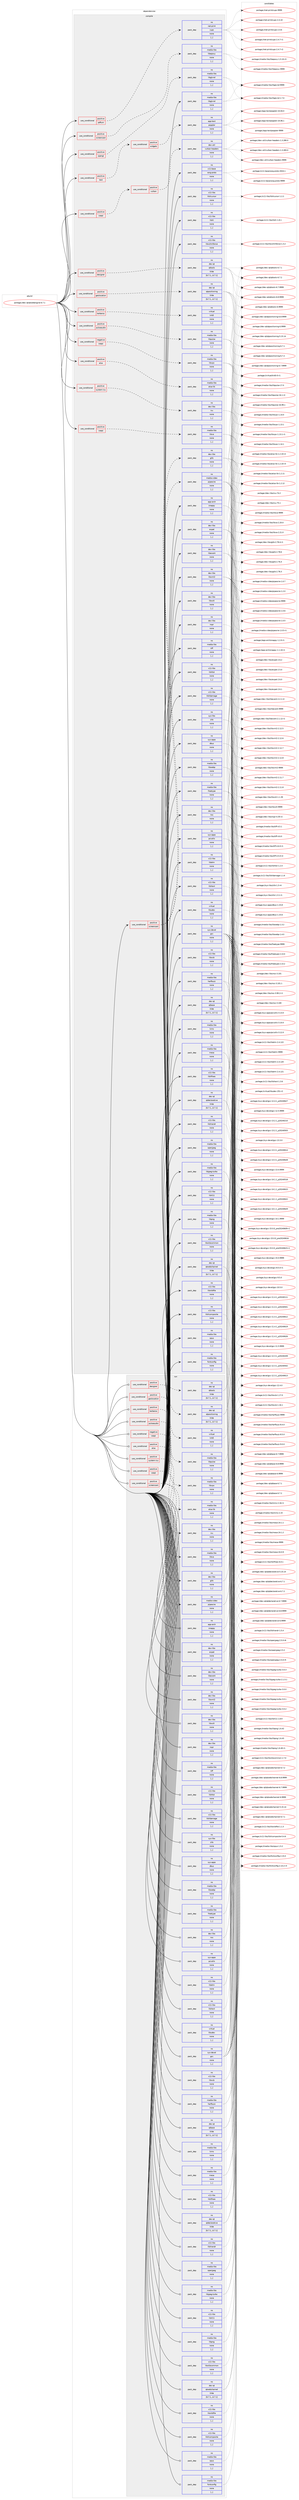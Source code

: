 digraph prolog {

# *************
# Graph options
# *************

newrank=true;
concentrate=true;
compound=true;
graph [rankdir=LR,fontname=Helvetica,fontsize=10,ranksep=1.5];#, ranksep=2.5, nodesep=0.2];
edge  [arrowhead=vee];
node  [fontname=Helvetica,fontsize=10];

# **********
# The ebuild
# **********

subgraph cluster_leftcol {
color=gray;
label=<<i>ebuild</i>>;
id [label="portage://dev-qt/qtwebengine-6.7.1", color=red, width=4, href="../dev-qt/qtwebengine-6.7.1.svg"];
}

# ****************
# The dependencies
# ****************

subgraph cluster_midcol {
color=gray;
label=<<i>dependencies</i>>;
subgraph cluster_compile {
fillcolor="#eeeeee";
style=filled;
label=<<i>compile</i>>;
subgraph cond41319 {
dependency167478 [label=<<TABLE BORDER="0" CELLBORDER="1" CELLSPACING="0" CELLPADDING="4"><TR><TD ROWSPAN="3" CELLPADDING="10">use_conditional</TD></TR><TR><TD>negative</TD></TR><TR><TD>vaapi</TD></TR></TABLE>>, shape=none, color=red];
subgraph pack124919 {
dependency167479 [label=<<TABLE BORDER="0" CELLBORDER="1" CELLSPACING="0" CELLPADDING="4" WIDTH="220"><TR><TD ROWSPAN="6" CELLPADDING="30">pack_dep</TD></TR><TR><TD WIDTH="110">no</TD></TR><TR><TD>media-libs</TD></TR><TR><TD>libvpx</TD></TR><TR><TD>none</TD></TR><TR><TD>[,,]</TD></TR></TABLE>>, shape=none, color=blue];
}
dependency167478:e -> dependency167479:w [weight=20,style="dashed",arrowhead="vee"];
}
id:e -> dependency167478:w [weight=20,style="solid",arrowhead="vee"];
subgraph cond41320 {
dependency167480 [label=<<TABLE BORDER="0" CELLBORDER="1" CELLSPACING="0" CELLPADDING="4"><TR><TD ROWSPAN="3" CELLPADDING="10">use_conditional</TD></TR><TR><TD>positive</TD></TR><TR><TD>alsa</TD></TR></TABLE>>, shape=none, color=red];
subgraph pack124920 {
dependency167481 [label=<<TABLE BORDER="0" CELLBORDER="1" CELLSPACING="0" CELLPADDING="4" WIDTH="220"><TR><TD ROWSPAN="6" CELLPADDING="30">pack_dep</TD></TR><TR><TD WIDTH="110">no</TD></TR><TR><TD>media-libs</TD></TR><TR><TD>alsa-lib</TD></TR><TR><TD>none</TD></TR><TR><TD>[,,]</TD></TR></TABLE>>, shape=none, color=blue];
}
dependency167480:e -> dependency167481:w [weight=20,style="dashed",arrowhead="vee"];
}
id:e -> dependency167480:w [weight=20,style="solid",arrowhead="vee"];
subgraph cond41321 {
dependency167482 [label=<<TABLE BORDER="0" CELLBORDER="1" CELLSPACING="0" CELLPADDING="4"><TR><TD ROWSPAN="3" CELLPADDING="10">use_conditional</TD></TR><TR><TD>positive</TD></TR><TR><TD>designer</TD></TR></TABLE>>, shape=none, color=red];
subgraph pack124921 {
dependency167483 [label=<<TABLE BORDER="0" CELLBORDER="1" CELLSPACING="0" CELLPADDING="4" WIDTH="220"><TR><TD ROWSPAN="6" CELLPADDING="30">pack_dep</TD></TR><TR><TD WIDTH="110">no</TD></TR><TR><TD>dev-qt</TD></TR><TR><TD>qttools</TD></TR><TR><TD>tilde</TD></TR><TR><TD>[6.7.1,,,6.7.1]</TD></TR></TABLE>>, shape=none, color=blue];
}
dependency167482:e -> dependency167483:w [weight=20,style="dashed",arrowhead="vee"];
}
id:e -> dependency167482:w [weight=20,style="solid",arrowhead="vee"];
subgraph cond41322 {
dependency167484 [label=<<TABLE BORDER="0" CELLBORDER="1" CELLSPACING="0" CELLPADDING="4"><TR><TD ROWSPAN="3" CELLPADDING="10">use_conditional</TD></TR><TR><TD>positive</TD></TR><TR><TD>geolocation</TD></TR></TABLE>>, shape=none, color=red];
subgraph pack124922 {
dependency167485 [label=<<TABLE BORDER="0" CELLBORDER="1" CELLSPACING="0" CELLPADDING="4" WIDTH="220"><TR><TD ROWSPAN="6" CELLPADDING="30">pack_dep</TD></TR><TR><TD WIDTH="110">no</TD></TR><TR><TD>dev-qt</TD></TR><TR><TD>qtpositioning</TD></TR><TR><TD>tilde</TD></TR><TR><TD>[6.7.1,,,6.7.1]</TD></TR></TABLE>>, shape=none, color=blue];
}
dependency167484:e -> dependency167485:w [weight=20,style="dashed",arrowhead="vee"];
}
id:e -> dependency167484:w [weight=20,style="solid",arrowhead="vee"];
subgraph cond41323 {
dependency167486 [label=<<TABLE BORDER="0" CELLBORDER="1" CELLSPACING="0" CELLPADDING="4"><TR><TD ROWSPAN="3" CELLPADDING="10">use_conditional</TD></TR><TR><TD>positive</TD></TR><TR><TD>kerberos</TD></TR></TABLE>>, shape=none, color=red];
subgraph pack124923 {
dependency167487 [label=<<TABLE BORDER="0" CELLBORDER="1" CELLSPACING="0" CELLPADDING="4" WIDTH="220"><TR><TD ROWSPAN="6" CELLPADDING="30">pack_dep</TD></TR><TR><TD WIDTH="110">no</TD></TR><TR><TD>virtual</TD></TR><TR><TD>krb5</TD></TR><TR><TD>none</TD></TR><TR><TD>[,,]</TD></TR></TABLE>>, shape=none, color=blue];
}
dependency167486:e -> dependency167487:w [weight=20,style="dashed",arrowhead="vee"];
}
id:e -> dependency167486:w [weight=20,style="solid",arrowhead="vee"];
subgraph cond41324 {
dependency167488 [label=<<TABLE BORDER="0" CELLBORDER="1" CELLSPACING="0" CELLPADDING="4"><TR><TD ROWSPAN="3" CELLPADDING="10">use_conditional</TD></TR><TR><TD>positive</TD></TR><TR><TD>opengl</TD></TR></TABLE>>, shape=none, color=red];
subgraph pack124924 {
dependency167489 [label=<<TABLE BORDER="0" CELLBORDER="1" CELLSPACING="0" CELLPADDING="4" WIDTH="220"><TR><TD ROWSPAN="6" CELLPADDING="30">pack_dep</TD></TR><TR><TD WIDTH="110">no</TD></TR><TR><TD>media-libs</TD></TR><TR><TD>libglvnd</TD></TR><TR><TD>none</TD></TR><TR><TD>[,,]</TD></TR></TABLE>>, shape=none, color=blue];
}
dependency167488:e -> dependency167489:w [weight=20,style="dashed",arrowhead="vee"];
}
id:e -> dependency167488:w [weight=20,style="solid",arrowhead="vee"];
subgraph cond41325 {
dependency167490 [label=<<TABLE BORDER="0" CELLBORDER="1" CELLSPACING="0" CELLPADDING="4"><TR><TD ROWSPAN="3" CELLPADDING="10">use_conditional</TD></TR><TR><TD>positive</TD></TR><TR><TD>pdfium</TD></TR></TABLE>>, shape=none, color=red];
subgraph pack124925 {
dependency167491 [label=<<TABLE BORDER="0" CELLBORDER="1" CELLSPACING="0" CELLPADDING="4" WIDTH="220"><TR><TD ROWSPAN="6" CELLPADDING="30">pack_dep</TD></TR><TR><TD WIDTH="110">no</TD></TR><TR><TD>net-print</TD></TR><TR><TD>cups</TD></TR><TR><TD>none</TD></TR><TR><TD>[,,]</TD></TR></TABLE>>, shape=none, color=blue];
}
dependency167490:e -> dependency167491:w [weight=20,style="dashed",arrowhead="vee"];
}
id:e -> dependency167490:w [weight=20,style="solid",arrowhead="vee"];
subgraph cond41326 {
dependency167492 [label=<<TABLE BORDER="0" CELLBORDER="1" CELLSPACING="0" CELLPADDING="4"><TR><TD ROWSPAN="3" CELLPADDING="10">use_conditional</TD></TR><TR><TD>positive</TD></TR><TR><TD>pulseaudio</TD></TR></TABLE>>, shape=none, color=red];
subgraph pack124926 {
dependency167493 [label=<<TABLE BORDER="0" CELLBORDER="1" CELLSPACING="0" CELLPADDING="4" WIDTH="220"><TR><TD ROWSPAN="6" CELLPADDING="30">pack_dep</TD></TR><TR><TD WIDTH="110">no</TD></TR><TR><TD>media-libs</TD></TR><TR><TD>libpulse</TD></TR><TR><TD>none</TD></TR><TR><TD>[,,]</TD></TR></TABLE>>, shape=none, color=blue];
}
dependency167492:e -> dependency167493:w [weight=20,style="dashed",arrowhead="vee"];
}
id:e -> dependency167492:w [weight=20,style="solid",arrowhead="vee"];
subgraph cond41327 {
dependency167494 [label=<<TABLE BORDER="0" CELLBORDER="1" CELLSPACING="0" CELLPADDING="4"><TR><TD ROWSPAN="3" CELLPADDING="10">use_conditional</TD></TR><TR><TD>positive</TD></TR><TR><TD>screencast</TD></TR></TABLE>>, shape=none, color=red];
subgraph pack124927 {
dependency167495 [label=<<TABLE BORDER="0" CELLBORDER="1" CELLSPACING="0" CELLPADDING="4" WIDTH="220"><TR><TD ROWSPAN="6" CELLPADDING="30">pack_dep</TD></TR><TR><TD WIDTH="110">no</TD></TR><TR><TD>dev-libs</TD></TR><TR><TD>glib</TD></TR><TR><TD>none</TD></TR><TR><TD>[,,]</TD></TR></TABLE>>, shape=none, color=blue];
}
dependency167494:e -> dependency167495:w [weight=20,style="dashed",arrowhead="vee"];
subgraph pack124928 {
dependency167496 [label=<<TABLE BORDER="0" CELLBORDER="1" CELLSPACING="0" CELLPADDING="4" WIDTH="220"><TR><TD ROWSPAN="6" CELLPADDING="30">pack_dep</TD></TR><TR><TD WIDTH="110">no</TD></TR><TR><TD>media-video</TD></TR><TR><TD>pipewire</TD></TR><TR><TD>none</TD></TR><TR><TD>[,,]</TD></TR></TABLE>>, shape=none, color=blue];
}
dependency167494:e -> dependency167496:w [weight=20,style="dashed",arrowhead="vee"];
}
id:e -> dependency167494:w [weight=20,style="solid",arrowhead="vee"];
subgraph cond41328 {
dependency167497 [label=<<TABLE BORDER="0" CELLBORDER="1" CELLSPACING="0" CELLPADDING="4"><TR><TD ROWSPAN="3" CELLPADDING="10">use_conditional</TD></TR><TR><TD>positive</TD></TR><TR><TD>screencast</TD></TR></TABLE>>, shape=none, color=red];
subgraph pack124929 {
dependency167498 [label=<<TABLE BORDER="0" CELLBORDER="1" CELLSPACING="0" CELLPADDING="4" WIDTH="220"><TR><TD ROWSPAN="6" CELLPADDING="30">pack_dep</TD></TR><TR><TD WIDTH="110">no</TD></TR><TR><TD>media-libs</TD></TR><TR><TD>libepoxy</TD></TR><TR><TD>none</TD></TR><TR><TD>[,,]</TD></TR></TABLE>>, shape=none, color=blue];
}
dependency167497:e -> dependency167498:w [weight=20,style="dashed",arrowhead="vee"];
}
id:e -> dependency167497:w [weight=20,style="solid",arrowhead="vee"];
subgraph cond41329 {
dependency167499 [label=<<TABLE BORDER="0" CELLBORDER="1" CELLSPACING="0" CELLPADDING="4"><TR><TD ROWSPAN="3" CELLPADDING="10">use_conditional</TD></TR><TR><TD>positive</TD></TR><TR><TD>system-icu</TD></TR></TABLE>>, shape=none, color=red];
subgraph pack124930 {
dependency167500 [label=<<TABLE BORDER="0" CELLBORDER="1" CELLSPACING="0" CELLPADDING="4" WIDTH="220"><TR><TD ROWSPAN="6" CELLPADDING="30">pack_dep</TD></TR><TR><TD WIDTH="110">no</TD></TR><TR><TD>dev-libs</TD></TR><TR><TD>icu</TD></TR><TR><TD>none</TD></TR><TR><TD>[,,]</TD></TR></TABLE>>, shape=none, color=blue];
}
dependency167499:e -> dependency167500:w [weight=20,style="dashed",arrowhead="vee"];
}
id:e -> dependency167499:w [weight=20,style="solid",arrowhead="vee"];
subgraph cond41330 {
dependency167501 [label=<<TABLE BORDER="0" CELLBORDER="1" CELLSPACING="0" CELLPADDING="4"><TR><TD ROWSPAN="3" CELLPADDING="10">use_conditional</TD></TR><TR><TD>positive</TD></TR><TR><TD>test</TD></TR></TABLE>>, shape=none, color=red];
subgraph cond41331 {
dependency167502 [label=<<TABLE BORDER="0" CELLBORDER="1" CELLSPACING="0" CELLPADDING="4"><TR><TD ROWSPAN="3" CELLPADDING="10">use_conditional</TD></TR><TR><TD>positive</TD></TR><TR><TD>widgets</TD></TR></TABLE>>, shape=none, color=red];
subgraph pack124931 {
dependency167503 [label=<<TABLE BORDER="0" CELLBORDER="1" CELLSPACING="0" CELLPADDING="4" WIDTH="220"><TR><TD ROWSPAN="6" CELLPADDING="30">pack_dep</TD></TR><TR><TD WIDTH="110">no</TD></TR><TR><TD>app-text</TD></TR><TR><TD>poppler</TD></TR><TR><TD>none</TD></TR><TR><TD>[,,]</TD></TR></TABLE>>, shape=none, color=blue];
}
dependency167502:e -> dependency167503:w [weight=20,style="dashed",arrowhead="vee"];
}
dependency167501:e -> dependency167502:w [weight=20,style="dashed",arrowhead="vee"];
}
id:e -> dependency167501:w [weight=20,style="solid",arrowhead="vee"];
subgraph cond41332 {
dependency167504 [label=<<TABLE BORDER="0" CELLBORDER="1" CELLSPACING="0" CELLPADDING="4"><TR><TD ROWSPAN="3" CELLPADDING="10">use_conditional</TD></TR><TR><TD>positive</TD></TR><TR><TD>vaapi</TD></TR></TABLE>>, shape=none, color=red];
subgraph cond41333 {
dependency167505 [label=<<TABLE BORDER="0" CELLBORDER="1" CELLSPACING="0" CELLPADDING="4"><TR><TD ROWSPAN="3" CELLPADDING="10">use_conditional</TD></TR><TR><TD>positive</TD></TR><TR><TD>vulkan</TD></TR></TABLE>>, shape=none, color=red];
subgraph pack124932 {
dependency167506 [label=<<TABLE BORDER="0" CELLBORDER="1" CELLSPACING="0" CELLPADDING="4" WIDTH="220"><TR><TD ROWSPAN="6" CELLPADDING="30">pack_dep</TD></TR><TR><TD WIDTH="110">no</TD></TR><TR><TD>dev-util</TD></TR><TR><TD>vulkan-headers</TD></TR><TR><TD>none</TD></TR><TR><TD>[,,]</TD></TR></TABLE>>, shape=none, color=blue];
}
dependency167505:e -> dependency167506:w [weight=20,style="dashed",arrowhead="vee"];
}
dependency167504:e -> dependency167505:w [weight=20,style="dashed",arrowhead="vee"];
}
id:e -> dependency167504:w [weight=20,style="solid",arrowhead="vee"];
subgraph cond41334 {
dependency167507 [label=<<TABLE BORDER="0" CELLBORDER="1" CELLSPACING="0" CELLPADDING="4"><TR><TD ROWSPAN="3" CELLPADDING="10">use_conditional</TD></TR><TR><TD>positive</TD></TR><TR><TD>vaapi</TD></TR></TABLE>>, shape=none, color=red];
subgraph pack124933 {
dependency167508 [label=<<TABLE BORDER="0" CELLBORDER="1" CELLSPACING="0" CELLPADDING="4" WIDTH="220"><TR><TD ROWSPAN="6" CELLPADDING="30">pack_dep</TD></TR><TR><TD WIDTH="110">no</TD></TR><TR><TD>media-libs</TD></TR><TR><TD>libva</TD></TR><TR><TD>none</TD></TR><TR><TD>[,,]</TD></TR></TABLE>>, shape=none, color=blue];
}
dependency167507:e -> dependency167508:w [weight=20,style="dashed",arrowhead="vee"];
}
id:e -> dependency167507:w [weight=20,style="solid",arrowhead="vee"];
subgraph pack124934 {
dependency167509 [label=<<TABLE BORDER="0" CELLBORDER="1" CELLSPACING="0" CELLPADDING="4" WIDTH="220"><TR><TD ROWSPAN="6" CELLPADDING="30">pack_dep</TD></TR><TR><TD WIDTH="110">no</TD></TR><TR><TD>app-arch</TD></TR><TR><TD>snappy</TD></TR><TR><TD>none</TD></TR><TR><TD>[,,]</TD></TR></TABLE>>, shape=none, color=blue];
}
id:e -> dependency167509:w [weight=20,style="solid",arrowhead="vee"];
subgraph pack124935 {
dependency167510 [label=<<TABLE BORDER="0" CELLBORDER="1" CELLSPACING="0" CELLPADDING="4" WIDTH="220"><TR><TD ROWSPAN="6" CELLPADDING="30">pack_dep</TD></TR><TR><TD WIDTH="110">no</TD></TR><TR><TD>dev-libs</TD></TR><TR><TD>expat</TD></TR><TR><TD>none</TD></TR><TR><TD>[,,]</TD></TR></TABLE>>, shape=none, color=blue];
}
id:e -> dependency167510:w [weight=20,style="solid",arrowhead="vee"];
subgraph pack124936 {
dependency167511 [label=<<TABLE BORDER="0" CELLBORDER="1" CELLSPACING="0" CELLPADDING="4" WIDTH="220"><TR><TD ROWSPAN="6" CELLPADDING="30">pack_dep</TD></TR><TR><TD WIDTH="110">no</TD></TR><TR><TD>dev-libs</TD></TR><TR><TD>libevent</TD></TR><TR><TD>none</TD></TR><TR><TD>[,,]</TD></TR></TABLE>>, shape=none, color=blue];
}
id:e -> dependency167511:w [weight=20,style="solid",arrowhead="vee"];
subgraph pack124937 {
dependency167512 [label=<<TABLE BORDER="0" CELLBORDER="1" CELLSPACING="0" CELLPADDING="4" WIDTH="220"><TR><TD ROWSPAN="6" CELLPADDING="30">pack_dep</TD></TR><TR><TD WIDTH="110">no</TD></TR><TR><TD>dev-libs</TD></TR><TR><TD>libxml2</TD></TR><TR><TD>none</TD></TR><TR><TD>[,,]</TD></TR></TABLE>>, shape=none, color=blue];
}
id:e -> dependency167512:w [weight=20,style="solid",arrowhead="vee"];
subgraph pack124938 {
dependency167513 [label=<<TABLE BORDER="0" CELLBORDER="1" CELLSPACING="0" CELLPADDING="4" WIDTH="220"><TR><TD ROWSPAN="6" CELLPADDING="30">pack_dep</TD></TR><TR><TD WIDTH="110">no</TD></TR><TR><TD>dev-libs</TD></TR><TR><TD>libxslt</TD></TR><TR><TD>none</TD></TR><TR><TD>[,,]</TD></TR></TABLE>>, shape=none, color=blue];
}
id:e -> dependency167513:w [weight=20,style="solid",arrowhead="vee"];
subgraph pack124939 {
dependency167514 [label=<<TABLE BORDER="0" CELLBORDER="1" CELLSPACING="0" CELLPADDING="4" WIDTH="220"><TR><TD ROWSPAN="6" CELLPADDING="30">pack_dep</TD></TR><TR><TD WIDTH="110">no</TD></TR><TR><TD>dev-libs</TD></TR><TR><TD>nspr</TD></TR><TR><TD>none</TD></TR><TR><TD>[,,]</TD></TR></TABLE>>, shape=none, color=blue];
}
id:e -> dependency167514:w [weight=20,style="solid",arrowhead="vee"];
subgraph pack124940 {
dependency167515 [label=<<TABLE BORDER="0" CELLBORDER="1" CELLSPACING="0" CELLPADDING="4" WIDTH="220"><TR><TD ROWSPAN="6" CELLPADDING="30">pack_dep</TD></TR><TR><TD WIDTH="110">no</TD></TR><TR><TD>dev-libs</TD></TR><TR><TD>nss</TD></TR><TR><TD>none</TD></TR><TR><TD>[,,]</TD></TR></TABLE>>, shape=none, color=blue];
}
id:e -> dependency167515:w [weight=20,style="solid",arrowhead="vee"];
subgraph pack124941 {
dependency167516 [label=<<TABLE BORDER="0" CELLBORDER="1" CELLSPACING="0" CELLPADDING="4" WIDTH="220"><TR><TD ROWSPAN="6" CELLPADDING="30">pack_dep</TD></TR><TR><TD WIDTH="110">no</TD></TR><TR><TD>dev-qt</TD></TR><TR><TD>qtbase</TD></TR><TR><TD>tilde</TD></TR><TR><TD>[6.7.1,,,6.7.1]</TD></TR></TABLE>>, shape=none, color=blue];
}
id:e -> dependency167516:w [weight=20,style="solid",arrowhead="vee"];
subgraph pack124942 {
dependency167517 [label=<<TABLE BORDER="0" CELLBORDER="1" CELLSPACING="0" CELLPADDING="4" WIDTH="220"><TR><TD ROWSPAN="6" CELLPADDING="30">pack_dep</TD></TR><TR><TD WIDTH="110">no</TD></TR><TR><TD>dev-qt</TD></TR><TR><TD>qtdeclarative</TD></TR><TR><TD>tilde</TD></TR><TR><TD>[6.7.1,,,6.7.1]</TD></TR></TABLE>>, shape=none, color=blue];
}
id:e -> dependency167517:w [weight=20,style="solid",arrowhead="vee"];
subgraph pack124943 {
dependency167518 [label=<<TABLE BORDER="0" CELLBORDER="1" CELLSPACING="0" CELLPADDING="4" WIDTH="220"><TR><TD ROWSPAN="6" CELLPADDING="30">pack_dep</TD></TR><TR><TD WIDTH="110">no</TD></TR><TR><TD>dev-qt</TD></TR><TR><TD>qtwebchannel</TD></TR><TR><TD>tilde</TD></TR><TR><TD>[6.7.1,,,6.7.1]</TD></TR></TABLE>>, shape=none, color=blue];
}
id:e -> dependency167518:w [weight=20,style="solid",arrowhead="vee"];
subgraph pack124944 {
dependency167519 [label=<<TABLE BORDER="0" CELLBORDER="1" CELLSPACING="0" CELLPADDING="4" WIDTH="220"><TR><TD ROWSPAN="6" CELLPADDING="30">pack_dep</TD></TR><TR><TD WIDTH="110">no</TD></TR><TR><TD>media-libs</TD></TR><TR><TD>fontconfig</TD></TR><TR><TD>none</TD></TR><TR><TD>[,,]</TD></TR></TABLE>>, shape=none, color=blue];
}
id:e -> dependency167519:w [weight=20,style="solid",arrowhead="vee"];
subgraph pack124945 {
dependency167520 [label=<<TABLE BORDER="0" CELLBORDER="1" CELLSPACING="0" CELLPADDING="4" WIDTH="220"><TR><TD ROWSPAN="6" CELLPADDING="30">pack_dep</TD></TR><TR><TD WIDTH="110">no</TD></TR><TR><TD>media-libs</TD></TR><TR><TD>freetype</TD></TR><TR><TD>none</TD></TR><TR><TD>[,,]</TD></TR></TABLE>>, shape=none, color=blue];
}
id:e -> dependency167520:w [weight=20,style="solid",arrowhead="vee"];
subgraph pack124946 {
dependency167521 [label=<<TABLE BORDER="0" CELLBORDER="1" CELLSPACING="0" CELLPADDING="4" WIDTH="220"><TR><TD ROWSPAN="6" CELLPADDING="30">pack_dep</TD></TR><TR><TD WIDTH="110">no</TD></TR><TR><TD>media-libs</TD></TR><TR><TD>harfbuzz</TD></TR><TR><TD>none</TD></TR><TR><TD>[,,]</TD></TR></TABLE>>, shape=none, color=blue];
}
id:e -> dependency167521:w [weight=20,style="solid",arrowhead="vee"];
subgraph pack124947 {
dependency167522 [label=<<TABLE BORDER="0" CELLBORDER="1" CELLSPACING="0" CELLPADDING="4" WIDTH="220"><TR><TD ROWSPAN="6" CELLPADDING="30">pack_dep</TD></TR><TR><TD WIDTH="110">no</TD></TR><TR><TD>media-libs</TD></TR><TR><TD>lcms</TD></TR><TR><TD>none</TD></TR><TR><TD>[,,]</TD></TR></TABLE>>, shape=none, color=blue];
}
id:e -> dependency167522:w [weight=20,style="solid",arrowhead="vee"];
subgraph pack124948 {
dependency167523 [label=<<TABLE BORDER="0" CELLBORDER="1" CELLSPACING="0" CELLPADDING="4" WIDTH="220"><TR><TD ROWSPAN="6" CELLPADDING="30">pack_dep</TD></TR><TR><TD WIDTH="110">no</TD></TR><TR><TD>media-libs</TD></TR><TR><TD>libglvnd</TD></TR><TR><TD>none</TD></TR><TR><TD>[,,]</TD></TR></TABLE>>, shape=none, color=blue];
}
id:e -> dependency167523:w [weight=20,style="solid",arrowhead="vee"];
subgraph pack124949 {
dependency167524 [label=<<TABLE BORDER="0" CELLBORDER="1" CELLSPACING="0" CELLPADDING="4" WIDTH="220"><TR><TD ROWSPAN="6" CELLPADDING="30">pack_dep</TD></TR><TR><TD WIDTH="110">no</TD></TR><TR><TD>media-libs</TD></TR><TR><TD>libjpeg-turbo</TD></TR><TR><TD>none</TD></TR><TR><TD>[,,]</TD></TR></TABLE>>, shape=none, color=blue];
}
id:e -> dependency167524:w [weight=20,style="solid",arrowhead="vee"];
subgraph pack124950 {
dependency167525 [label=<<TABLE BORDER="0" CELLBORDER="1" CELLSPACING="0" CELLPADDING="4" WIDTH="220"><TR><TD ROWSPAN="6" CELLPADDING="30">pack_dep</TD></TR><TR><TD WIDTH="110">no</TD></TR><TR><TD>media-libs</TD></TR><TR><TD>libpng</TD></TR><TR><TD>none</TD></TR><TR><TD>[,,]</TD></TR></TABLE>>, shape=none, color=blue];
}
id:e -> dependency167525:w [weight=20,style="solid",arrowhead="vee"];
subgraph pack124951 {
dependency167526 [label=<<TABLE BORDER="0" CELLBORDER="1" CELLSPACING="0" CELLPADDING="4" WIDTH="220"><TR><TD ROWSPAN="6" CELLPADDING="30">pack_dep</TD></TR><TR><TD WIDTH="110">no</TD></TR><TR><TD>media-libs</TD></TR><TR><TD>libwebp</TD></TR><TR><TD>none</TD></TR><TR><TD>[,,]</TD></TR></TABLE>>, shape=none, color=blue];
}
id:e -> dependency167526:w [weight=20,style="solid",arrowhead="vee"];
subgraph pack124952 {
dependency167527 [label=<<TABLE BORDER="0" CELLBORDER="1" CELLSPACING="0" CELLPADDING="4" WIDTH="220"><TR><TD ROWSPAN="6" CELLPADDING="30">pack_dep</TD></TR><TR><TD WIDTH="110">no</TD></TR><TR><TD>media-libs</TD></TR><TR><TD>mesa</TD></TR><TR><TD>none</TD></TR><TR><TD>[,,]</TD></TR></TABLE>>, shape=none, color=blue];
}
id:e -> dependency167527:w [weight=20,style="solid",arrowhead="vee"];
subgraph pack124953 {
dependency167528 [label=<<TABLE BORDER="0" CELLBORDER="1" CELLSPACING="0" CELLPADDING="4" WIDTH="220"><TR><TD ROWSPAN="6" CELLPADDING="30">pack_dep</TD></TR><TR><TD WIDTH="110">no</TD></TR><TR><TD>media-libs</TD></TR><TR><TD>openjpeg</TD></TR><TR><TD>none</TD></TR><TR><TD>[,,]</TD></TR></TABLE>>, shape=none, color=blue];
}
id:e -> dependency167528:w [weight=20,style="solid",arrowhead="vee"];
subgraph pack124954 {
dependency167529 [label=<<TABLE BORDER="0" CELLBORDER="1" CELLSPACING="0" CELLPADDING="4" WIDTH="220"><TR><TD ROWSPAN="6" CELLPADDING="30">pack_dep</TD></TR><TR><TD WIDTH="110">no</TD></TR><TR><TD>media-libs</TD></TR><TR><TD>opus</TD></TR><TR><TD>none</TD></TR><TR><TD>[,,]</TD></TR></TABLE>>, shape=none, color=blue];
}
id:e -> dependency167529:w [weight=20,style="solid",arrowhead="vee"];
subgraph pack124955 {
dependency167530 [label=<<TABLE BORDER="0" CELLBORDER="1" CELLSPACING="0" CELLPADDING="4" WIDTH="220"><TR><TD ROWSPAN="6" CELLPADDING="30">pack_dep</TD></TR><TR><TD WIDTH="110">no</TD></TR><TR><TD>media-libs</TD></TR><TR><TD>tiff</TD></TR><TR><TD>none</TD></TR><TR><TD>[,,]</TD></TR></TABLE>>, shape=none, color=blue];
}
id:e -> dependency167530:w [weight=20,style="solid",arrowhead="vee"];
subgraph pack124956 {
dependency167531 [label=<<TABLE BORDER="0" CELLBORDER="1" CELLSPACING="0" CELLPADDING="4" WIDTH="220"><TR><TD ROWSPAN="6" CELLPADDING="30">pack_dep</TD></TR><TR><TD WIDTH="110">no</TD></TR><TR><TD>sys-apps</TD></TR><TR><TD>dbus</TD></TR><TR><TD>none</TD></TR><TR><TD>[,,]</TD></TR></TABLE>>, shape=none, color=blue];
}
id:e -> dependency167531:w [weight=20,style="solid",arrowhead="vee"];
subgraph pack124957 {
dependency167532 [label=<<TABLE BORDER="0" CELLBORDER="1" CELLSPACING="0" CELLPADDING="4" WIDTH="220"><TR><TD ROWSPAN="6" CELLPADDING="30">pack_dep</TD></TR><TR><TD WIDTH="110">no</TD></TR><TR><TD>sys-apps</TD></TR><TR><TD>pciutils</TD></TR><TR><TD>none</TD></TR><TR><TD>[,,]</TD></TR></TABLE>>, shape=none, color=blue];
}
id:e -> dependency167532:w [weight=20,style="solid",arrowhead="vee"];
subgraph pack124958 {
dependency167533 [label=<<TABLE BORDER="0" CELLBORDER="1" CELLSPACING="0" CELLPADDING="4" WIDTH="220"><TR><TD ROWSPAN="6" CELLPADDING="30">pack_dep</TD></TR><TR><TD WIDTH="110">no</TD></TR><TR><TD>sys-devel</TD></TR><TR><TD>gcc</TD></TR><TR><TD>none</TD></TR><TR><TD>[,,]</TD></TR></TABLE>>, shape=none, color=blue];
}
id:e -> dependency167533:w [weight=20,style="solid",arrowhead="vee"];
subgraph pack124959 {
dependency167534 [label=<<TABLE BORDER="0" CELLBORDER="1" CELLSPACING="0" CELLPADDING="4" WIDTH="220"><TR><TD ROWSPAN="6" CELLPADDING="30">pack_dep</TD></TR><TR><TD WIDTH="110">no</TD></TR><TR><TD>sys-libs</TD></TR><TR><TD>zlib</TD></TR><TR><TD>none</TD></TR><TR><TD>[,,]</TD></TR></TABLE>>, shape=none, color=blue];
}
id:e -> dependency167534:w [weight=20,style="solid",arrowhead="vee"];
subgraph pack124960 {
dependency167535 [label=<<TABLE BORDER="0" CELLBORDER="1" CELLSPACING="0" CELLPADDING="4" WIDTH="220"><TR><TD ROWSPAN="6" CELLPADDING="30">pack_dep</TD></TR><TR><TD WIDTH="110">no</TD></TR><TR><TD>virtual</TD></TR><TR><TD>libudev</TD></TR><TR><TD>none</TD></TR><TR><TD>[,,]</TD></TR></TABLE>>, shape=none, color=blue];
}
id:e -> dependency167535:w [weight=20,style="solid",arrowhead="vee"];
subgraph pack124961 {
dependency167536 [label=<<TABLE BORDER="0" CELLBORDER="1" CELLSPACING="0" CELLPADDING="4" WIDTH="220"><TR><TD ROWSPAN="6" CELLPADDING="30">pack_dep</TD></TR><TR><TD WIDTH="110">no</TD></TR><TR><TD>x11-base</TD></TR><TR><TD>xorg-proto</TD></TR><TR><TD>none</TD></TR><TR><TD>[,,]</TD></TR></TABLE>>, shape=none, color=blue];
}
id:e -> dependency167536:w [weight=20,style="solid",arrowhead="vee"];
subgraph pack124962 {
dependency167537 [label=<<TABLE BORDER="0" CELLBORDER="1" CELLSPACING="0" CELLPADDING="4" WIDTH="220"><TR><TD ROWSPAN="6" CELLPADDING="30">pack_dep</TD></TR><TR><TD WIDTH="110">no</TD></TR><TR><TD>x11-libs</TD></TR><TR><TD>libX11</TD></TR><TR><TD>none</TD></TR><TR><TD>[,,]</TD></TR></TABLE>>, shape=none, color=blue];
}
id:e -> dependency167537:w [weight=20,style="solid",arrowhead="vee"];
subgraph pack124963 {
dependency167538 [label=<<TABLE BORDER="0" CELLBORDER="1" CELLSPACING="0" CELLPADDING="4" WIDTH="220"><TR><TD ROWSPAN="6" CELLPADDING="30">pack_dep</TD></TR><TR><TD WIDTH="110">no</TD></TR><TR><TD>x11-libs</TD></TR><TR><TD>libXcomposite</TD></TR><TR><TD>none</TD></TR><TR><TD>[,,]</TD></TR></TABLE>>, shape=none, color=blue];
}
id:e -> dependency167538:w [weight=20,style="solid",arrowhead="vee"];
subgraph pack124964 {
dependency167539 [label=<<TABLE BORDER="0" CELLBORDER="1" CELLSPACING="0" CELLPADDING="4" WIDTH="220"><TR><TD ROWSPAN="6" CELLPADDING="30">pack_dep</TD></TR><TR><TD WIDTH="110">no</TD></TR><TR><TD>x11-libs</TD></TR><TR><TD>libXcursor</TD></TR><TR><TD>none</TD></TR><TR><TD>[,,]</TD></TR></TABLE>>, shape=none, color=blue];
}
id:e -> dependency167539:w [weight=20,style="solid",arrowhead="vee"];
subgraph pack124965 {
dependency167540 [label=<<TABLE BORDER="0" CELLBORDER="1" CELLSPACING="0" CELLPADDING="4" WIDTH="220"><TR><TD ROWSPAN="6" CELLPADDING="30">pack_dep</TD></TR><TR><TD WIDTH="110">no</TD></TR><TR><TD>x11-libs</TD></TR><TR><TD>libXdamage</TD></TR><TR><TD>none</TD></TR><TR><TD>[,,]</TD></TR></TABLE>>, shape=none, color=blue];
}
id:e -> dependency167540:w [weight=20,style="solid",arrowhead="vee"];
subgraph pack124966 {
dependency167541 [label=<<TABLE BORDER="0" CELLBORDER="1" CELLSPACING="0" CELLPADDING="4" WIDTH="220"><TR><TD ROWSPAN="6" CELLPADDING="30">pack_dep</TD></TR><TR><TD WIDTH="110">no</TD></TR><TR><TD>x11-libs</TD></TR><TR><TD>libXext</TD></TR><TR><TD>none</TD></TR><TR><TD>[,,]</TD></TR></TABLE>>, shape=none, color=blue];
}
id:e -> dependency167541:w [weight=20,style="solid",arrowhead="vee"];
subgraph pack124967 {
dependency167542 [label=<<TABLE BORDER="0" CELLBORDER="1" CELLSPACING="0" CELLPADDING="4" WIDTH="220"><TR><TD ROWSPAN="6" CELLPADDING="30">pack_dep</TD></TR><TR><TD WIDTH="110">no</TD></TR><TR><TD>x11-libs</TD></TR><TR><TD>libXfixes</TD></TR><TR><TD>none</TD></TR><TR><TD>[,,]</TD></TR></TABLE>>, shape=none, color=blue];
}
id:e -> dependency167542:w [weight=20,style="solid",arrowhead="vee"];
subgraph pack124968 {
dependency167543 [label=<<TABLE BORDER="0" CELLBORDER="1" CELLSPACING="0" CELLPADDING="4" WIDTH="220"><TR><TD ROWSPAN="6" CELLPADDING="30">pack_dep</TD></TR><TR><TD WIDTH="110">no</TD></TR><TR><TD>x11-libs</TD></TR><TR><TD>libXi</TD></TR><TR><TD>none</TD></TR><TR><TD>[,,]</TD></TR></TABLE>>, shape=none, color=blue];
}
id:e -> dependency167543:w [weight=20,style="solid",arrowhead="vee"];
subgraph pack124969 {
dependency167544 [label=<<TABLE BORDER="0" CELLBORDER="1" CELLSPACING="0" CELLPADDING="4" WIDTH="220"><TR><TD ROWSPAN="6" CELLPADDING="30">pack_dep</TD></TR><TR><TD WIDTH="110">no</TD></TR><TR><TD>x11-libs</TD></TR><TR><TD>libXrandr</TD></TR><TR><TD>none</TD></TR><TR><TD>[,,]</TD></TR></TABLE>>, shape=none, color=blue];
}
id:e -> dependency167544:w [weight=20,style="solid",arrowhead="vee"];
subgraph pack124970 {
dependency167545 [label=<<TABLE BORDER="0" CELLBORDER="1" CELLSPACING="0" CELLPADDING="4" WIDTH="220"><TR><TD ROWSPAN="6" CELLPADDING="30">pack_dep</TD></TR><TR><TD WIDTH="110">no</TD></TR><TR><TD>x11-libs</TD></TR><TR><TD>libXtst</TD></TR><TR><TD>none</TD></TR><TR><TD>[,,]</TD></TR></TABLE>>, shape=none, color=blue];
}
id:e -> dependency167545:w [weight=20,style="solid",arrowhead="vee"];
subgraph pack124971 {
dependency167546 [label=<<TABLE BORDER="0" CELLBORDER="1" CELLSPACING="0" CELLPADDING="4" WIDTH="220"><TR><TD ROWSPAN="6" CELLPADDING="30">pack_dep</TD></TR><TR><TD WIDTH="110">no</TD></TR><TR><TD>x11-libs</TD></TR><TR><TD>libdrm</TD></TR><TR><TD>none</TD></TR><TR><TD>[,,]</TD></TR></TABLE>>, shape=none, color=blue];
}
id:e -> dependency167546:w [weight=20,style="solid",arrowhead="vee"];
subgraph pack124972 {
dependency167547 [label=<<TABLE BORDER="0" CELLBORDER="1" CELLSPACING="0" CELLPADDING="4" WIDTH="220"><TR><TD ROWSPAN="6" CELLPADDING="30">pack_dep</TD></TR><TR><TD WIDTH="110">no</TD></TR><TR><TD>x11-libs</TD></TR><TR><TD>libxcb</TD></TR><TR><TD>none</TD></TR><TR><TD>[,,]</TD></TR></TABLE>>, shape=none, color=blue];
}
id:e -> dependency167547:w [weight=20,style="solid",arrowhead="vee"];
subgraph pack124973 {
dependency167548 [label=<<TABLE BORDER="0" CELLBORDER="1" CELLSPACING="0" CELLPADDING="4" WIDTH="220"><TR><TD ROWSPAN="6" CELLPADDING="30">pack_dep</TD></TR><TR><TD WIDTH="110">no</TD></TR><TR><TD>x11-libs</TD></TR><TR><TD>libxkbcommon</TD></TR><TR><TD>none</TD></TR><TR><TD>[,,]</TD></TR></TABLE>>, shape=none, color=blue];
}
id:e -> dependency167548:w [weight=20,style="solid",arrowhead="vee"];
subgraph pack124974 {
dependency167549 [label=<<TABLE BORDER="0" CELLBORDER="1" CELLSPACING="0" CELLPADDING="4" WIDTH="220"><TR><TD ROWSPAN="6" CELLPADDING="30">pack_dep</TD></TR><TR><TD WIDTH="110">no</TD></TR><TR><TD>x11-libs</TD></TR><TR><TD>libxkbfile</TD></TR><TR><TD>none</TD></TR><TR><TD>[,,]</TD></TR></TABLE>>, shape=none, color=blue];
}
id:e -> dependency167549:w [weight=20,style="solid",arrowhead="vee"];
subgraph pack124975 {
dependency167550 [label=<<TABLE BORDER="0" CELLBORDER="1" CELLSPACING="0" CELLPADDING="4" WIDTH="220"><TR><TD ROWSPAN="6" CELLPADDING="30">pack_dep</TD></TR><TR><TD WIDTH="110">no</TD></TR><TR><TD>x11-libs</TD></TR><TR><TD>libxshmfence</TD></TR><TR><TD>none</TD></TR><TR><TD>[,,]</TD></TR></TABLE>>, shape=none, color=blue];
}
id:e -> dependency167550:w [weight=20,style="solid",arrowhead="vee"];
}
subgraph cluster_compileandrun {
fillcolor="#eeeeee";
style=filled;
label=<<i>compile and run</i>>;
}
subgraph cluster_run {
fillcolor="#eeeeee";
style=filled;
label=<<i>run</i>>;
subgraph cond41335 {
dependency167551 [label=<<TABLE BORDER="0" CELLBORDER="1" CELLSPACING="0" CELLPADDING="4"><TR><TD ROWSPAN="3" CELLPADDING="10">use_conditional</TD></TR><TR><TD>negative</TD></TR><TR><TD>vaapi</TD></TR></TABLE>>, shape=none, color=red];
subgraph pack124976 {
dependency167552 [label=<<TABLE BORDER="0" CELLBORDER="1" CELLSPACING="0" CELLPADDING="4" WIDTH="220"><TR><TD ROWSPAN="6" CELLPADDING="30">pack_dep</TD></TR><TR><TD WIDTH="110">no</TD></TR><TR><TD>media-libs</TD></TR><TR><TD>libvpx</TD></TR><TR><TD>none</TD></TR><TR><TD>[,,]</TD></TR></TABLE>>, shape=none, color=blue];
}
dependency167551:e -> dependency167552:w [weight=20,style="dashed",arrowhead="vee"];
}
id:e -> dependency167551:w [weight=20,style="solid",arrowhead="odot"];
subgraph cond41336 {
dependency167553 [label=<<TABLE BORDER="0" CELLBORDER="1" CELLSPACING="0" CELLPADDING="4"><TR><TD ROWSPAN="3" CELLPADDING="10">use_conditional</TD></TR><TR><TD>positive</TD></TR><TR><TD>alsa</TD></TR></TABLE>>, shape=none, color=red];
subgraph pack124977 {
dependency167554 [label=<<TABLE BORDER="0" CELLBORDER="1" CELLSPACING="0" CELLPADDING="4" WIDTH="220"><TR><TD ROWSPAN="6" CELLPADDING="30">pack_dep</TD></TR><TR><TD WIDTH="110">no</TD></TR><TR><TD>media-libs</TD></TR><TR><TD>alsa-lib</TD></TR><TR><TD>none</TD></TR><TR><TD>[,,]</TD></TR></TABLE>>, shape=none, color=blue];
}
dependency167553:e -> dependency167554:w [weight=20,style="dashed",arrowhead="vee"];
}
id:e -> dependency167553:w [weight=20,style="solid",arrowhead="odot"];
subgraph cond41337 {
dependency167555 [label=<<TABLE BORDER="0" CELLBORDER="1" CELLSPACING="0" CELLPADDING="4"><TR><TD ROWSPAN="3" CELLPADDING="10">use_conditional</TD></TR><TR><TD>positive</TD></TR><TR><TD>designer</TD></TR></TABLE>>, shape=none, color=red];
subgraph pack124978 {
dependency167556 [label=<<TABLE BORDER="0" CELLBORDER="1" CELLSPACING="0" CELLPADDING="4" WIDTH="220"><TR><TD ROWSPAN="6" CELLPADDING="30">pack_dep</TD></TR><TR><TD WIDTH="110">no</TD></TR><TR><TD>dev-qt</TD></TR><TR><TD>qttools</TD></TR><TR><TD>tilde</TD></TR><TR><TD>[6.7.1,,,6.7.1]</TD></TR></TABLE>>, shape=none, color=blue];
}
dependency167555:e -> dependency167556:w [weight=20,style="dashed",arrowhead="vee"];
}
id:e -> dependency167555:w [weight=20,style="solid",arrowhead="odot"];
subgraph cond41338 {
dependency167557 [label=<<TABLE BORDER="0" CELLBORDER="1" CELLSPACING="0" CELLPADDING="4"><TR><TD ROWSPAN="3" CELLPADDING="10">use_conditional</TD></TR><TR><TD>positive</TD></TR><TR><TD>geolocation</TD></TR></TABLE>>, shape=none, color=red];
subgraph pack124979 {
dependency167558 [label=<<TABLE BORDER="0" CELLBORDER="1" CELLSPACING="0" CELLPADDING="4" WIDTH="220"><TR><TD ROWSPAN="6" CELLPADDING="30">pack_dep</TD></TR><TR><TD WIDTH="110">no</TD></TR><TR><TD>dev-qt</TD></TR><TR><TD>qtpositioning</TD></TR><TR><TD>tilde</TD></TR><TR><TD>[6.7.1,,,6.7.1]</TD></TR></TABLE>>, shape=none, color=blue];
}
dependency167557:e -> dependency167558:w [weight=20,style="dashed",arrowhead="vee"];
}
id:e -> dependency167557:w [weight=20,style="solid",arrowhead="odot"];
subgraph cond41339 {
dependency167559 [label=<<TABLE BORDER="0" CELLBORDER="1" CELLSPACING="0" CELLPADDING="4"><TR><TD ROWSPAN="3" CELLPADDING="10">use_conditional</TD></TR><TR><TD>positive</TD></TR><TR><TD>kerberos</TD></TR></TABLE>>, shape=none, color=red];
subgraph pack124980 {
dependency167560 [label=<<TABLE BORDER="0" CELLBORDER="1" CELLSPACING="0" CELLPADDING="4" WIDTH="220"><TR><TD ROWSPAN="6" CELLPADDING="30">pack_dep</TD></TR><TR><TD WIDTH="110">no</TD></TR><TR><TD>virtual</TD></TR><TR><TD>krb5</TD></TR><TR><TD>none</TD></TR><TR><TD>[,,]</TD></TR></TABLE>>, shape=none, color=blue];
}
dependency167559:e -> dependency167560:w [weight=20,style="dashed",arrowhead="vee"];
}
id:e -> dependency167559:w [weight=20,style="solid",arrowhead="odot"];
subgraph cond41340 {
dependency167561 [label=<<TABLE BORDER="0" CELLBORDER="1" CELLSPACING="0" CELLPADDING="4"><TR><TD ROWSPAN="3" CELLPADDING="10">use_conditional</TD></TR><TR><TD>positive</TD></TR><TR><TD>pulseaudio</TD></TR></TABLE>>, shape=none, color=red];
subgraph pack124981 {
dependency167562 [label=<<TABLE BORDER="0" CELLBORDER="1" CELLSPACING="0" CELLPADDING="4" WIDTH="220"><TR><TD ROWSPAN="6" CELLPADDING="30">pack_dep</TD></TR><TR><TD WIDTH="110">no</TD></TR><TR><TD>media-libs</TD></TR><TR><TD>libpulse</TD></TR><TR><TD>none</TD></TR><TR><TD>[,,]</TD></TR></TABLE>>, shape=none, color=blue];
}
dependency167561:e -> dependency167562:w [weight=20,style="dashed",arrowhead="vee"];
}
id:e -> dependency167561:w [weight=20,style="solid",arrowhead="odot"];
subgraph cond41341 {
dependency167563 [label=<<TABLE BORDER="0" CELLBORDER="1" CELLSPACING="0" CELLPADDING="4"><TR><TD ROWSPAN="3" CELLPADDING="10">use_conditional</TD></TR><TR><TD>positive</TD></TR><TR><TD>screencast</TD></TR></TABLE>>, shape=none, color=red];
subgraph pack124982 {
dependency167564 [label=<<TABLE BORDER="0" CELLBORDER="1" CELLSPACING="0" CELLPADDING="4" WIDTH="220"><TR><TD ROWSPAN="6" CELLPADDING="30">pack_dep</TD></TR><TR><TD WIDTH="110">no</TD></TR><TR><TD>dev-libs</TD></TR><TR><TD>glib</TD></TR><TR><TD>none</TD></TR><TR><TD>[,,]</TD></TR></TABLE>>, shape=none, color=blue];
}
dependency167563:e -> dependency167564:w [weight=20,style="dashed",arrowhead="vee"];
subgraph pack124983 {
dependency167565 [label=<<TABLE BORDER="0" CELLBORDER="1" CELLSPACING="0" CELLPADDING="4" WIDTH="220"><TR><TD ROWSPAN="6" CELLPADDING="30">pack_dep</TD></TR><TR><TD WIDTH="110">no</TD></TR><TR><TD>media-video</TD></TR><TR><TD>pipewire</TD></TR><TR><TD>none</TD></TR><TR><TD>[,,]</TD></TR></TABLE>>, shape=none, color=blue];
}
dependency167563:e -> dependency167565:w [weight=20,style="dashed",arrowhead="vee"];
}
id:e -> dependency167563:w [weight=20,style="solid",arrowhead="odot"];
subgraph cond41342 {
dependency167566 [label=<<TABLE BORDER="0" CELLBORDER="1" CELLSPACING="0" CELLPADDING="4"><TR><TD ROWSPAN="3" CELLPADDING="10">use_conditional</TD></TR><TR><TD>positive</TD></TR><TR><TD>system-icu</TD></TR></TABLE>>, shape=none, color=red];
subgraph pack124984 {
dependency167567 [label=<<TABLE BORDER="0" CELLBORDER="1" CELLSPACING="0" CELLPADDING="4" WIDTH="220"><TR><TD ROWSPAN="6" CELLPADDING="30">pack_dep</TD></TR><TR><TD WIDTH="110">no</TD></TR><TR><TD>dev-libs</TD></TR><TR><TD>icu</TD></TR><TR><TD>none</TD></TR><TR><TD>[,,]</TD></TR></TABLE>>, shape=none, color=blue];
}
dependency167566:e -> dependency167567:w [weight=20,style="dashed",arrowhead="vee"];
}
id:e -> dependency167566:w [weight=20,style="solid",arrowhead="odot"];
subgraph cond41343 {
dependency167568 [label=<<TABLE BORDER="0" CELLBORDER="1" CELLSPACING="0" CELLPADDING="4"><TR><TD ROWSPAN="3" CELLPADDING="10">use_conditional</TD></TR><TR><TD>positive</TD></TR><TR><TD>vaapi</TD></TR></TABLE>>, shape=none, color=red];
subgraph pack124985 {
dependency167569 [label=<<TABLE BORDER="0" CELLBORDER="1" CELLSPACING="0" CELLPADDING="4" WIDTH="220"><TR><TD ROWSPAN="6" CELLPADDING="30">pack_dep</TD></TR><TR><TD WIDTH="110">no</TD></TR><TR><TD>media-libs</TD></TR><TR><TD>libva</TD></TR><TR><TD>none</TD></TR><TR><TD>[,,]</TD></TR></TABLE>>, shape=none, color=blue];
}
dependency167568:e -> dependency167569:w [weight=20,style="dashed",arrowhead="vee"];
}
id:e -> dependency167568:w [weight=20,style="solid",arrowhead="odot"];
subgraph pack124986 {
dependency167570 [label=<<TABLE BORDER="0" CELLBORDER="1" CELLSPACING="0" CELLPADDING="4" WIDTH="220"><TR><TD ROWSPAN="6" CELLPADDING="30">pack_dep</TD></TR><TR><TD WIDTH="110">no</TD></TR><TR><TD>app-arch</TD></TR><TR><TD>snappy</TD></TR><TR><TD>none</TD></TR><TR><TD>[,,]</TD></TR></TABLE>>, shape=none, color=blue];
}
id:e -> dependency167570:w [weight=20,style="solid",arrowhead="odot"];
subgraph pack124987 {
dependency167571 [label=<<TABLE BORDER="0" CELLBORDER="1" CELLSPACING="0" CELLPADDING="4" WIDTH="220"><TR><TD ROWSPAN="6" CELLPADDING="30">pack_dep</TD></TR><TR><TD WIDTH="110">no</TD></TR><TR><TD>dev-libs</TD></TR><TR><TD>expat</TD></TR><TR><TD>none</TD></TR><TR><TD>[,,]</TD></TR></TABLE>>, shape=none, color=blue];
}
id:e -> dependency167571:w [weight=20,style="solid",arrowhead="odot"];
subgraph pack124988 {
dependency167572 [label=<<TABLE BORDER="0" CELLBORDER="1" CELLSPACING="0" CELLPADDING="4" WIDTH="220"><TR><TD ROWSPAN="6" CELLPADDING="30">pack_dep</TD></TR><TR><TD WIDTH="110">no</TD></TR><TR><TD>dev-libs</TD></TR><TR><TD>libevent</TD></TR><TR><TD>none</TD></TR><TR><TD>[,,]</TD></TR></TABLE>>, shape=none, color=blue];
}
id:e -> dependency167572:w [weight=20,style="solid",arrowhead="odot"];
subgraph pack124989 {
dependency167573 [label=<<TABLE BORDER="0" CELLBORDER="1" CELLSPACING="0" CELLPADDING="4" WIDTH="220"><TR><TD ROWSPAN="6" CELLPADDING="30">pack_dep</TD></TR><TR><TD WIDTH="110">no</TD></TR><TR><TD>dev-libs</TD></TR><TR><TD>libxml2</TD></TR><TR><TD>none</TD></TR><TR><TD>[,,]</TD></TR></TABLE>>, shape=none, color=blue];
}
id:e -> dependency167573:w [weight=20,style="solid",arrowhead="odot"];
subgraph pack124990 {
dependency167574 [label=<<TABLE BORDER="0" CELLBORDER="1" CELLSPACING="0" CELLPADDING="4" WIDTH="220"><TR><TD ROWSPAN="6" CELLPADDING="30">pack_dep</TD></TR><TR><TD WIDTH="110">no</TD></TR><TR><TD>dev-libs</TD></TR><TR><TD>libxslt</TD></TR><TR><TD>none</TD></TR><TR><TD>[,,]</TD></TR></TABLE>>, shape=none, color=blue];
}
id:e -> dependency167574:w [weight=20,style="solid",arrowhead="odot"];
subgraph pack124991 {
dependency167575 [label=<<TABLE BORDER="0" CELLBORDER="1" CELLSPACING="0" CELLPADDING="4" WIDTH="220"><TR><TD ROWSPAN="6" CELLPADDING="30">pack_dep</TD></TR><TR><TD WIDTH="110">no</TD></TR><TR><TD>dev-libs</TD></TR><TR><TD>nspr</TD></TR><TR><TD>none</TD></TR><TR><TD>[,,]</TD></TR></TABLE>>, shape=none, color=blue];
}
id:e -> dependency167575:w [weight=20,style="solid",arrowhead="odot"];
subgraph pack124992 {
dependency167576 [label=<<TABLE BORDER="0" CELLBORDER="1" CELLSPACING="0" CELLPADDING="4" WIDTH="220"><TR><TD ROWSPAN="6" CELLPADDING="30">pack_dep</TD></TR><TR><TD WIDTH="110">no</TD></TR><TR><TD>dev-libs</TD></TR><TR><TD>nss</TD></TR><TR><TD>none</TD></TR><TR><TD>[,,]</TD></TR></TABLE>>, shape=none, color=blue];
}
id:e -> dependency167576:w [weight=20,style="solid",arrowhead="odot"];
subgraph pack124993 {
dependency167577 [label=<<TABLE BORDER="0" CELLBORDER="1" CELLSPACING="0" CELLPADDING="4" WIDTH="220"><TR><TD ROWSPAN="6" CELLPADDING="30">pack_dep</TD></TR><TR><TD WIDTH="110">no</TD></TR><TR><TD>dev-qt</TD></TR><TR><TD>qtbase</TD></TR><TR><TD>tilde</TD></TR><TR><TD>[6.7.1,,,6.7.1]</TD></TR></TABLE>>, shape=none, color=blue];
}
id:e -> dependency167577:w [weight=20,style="solid",arrowhead="odot"];
subgraph pack124994 {
dependency167578 [label=<<TABLE BORDER="0" CELLBORDER="1" CELLSPACING="0" CELLPADDING="4" WIDTH="220"><TR><TD ROWSPAN="6" CELLPADDING="30">pack_dep</TD></TR><TR><TD WIDTH="110">no</TD></TR><TR><TD>dev-qt</TD></TR><TR><TD>qtdeclarative</TD></TR><TR><TD>tilde</TD></TR><TR><TD>[6.7.1,,,6.7.1]</TD></TR></TABLE>>, shape=none, color=blue];
}
id:e -> dependency167578:w [weight=20,style="solid",arrowhead="odot"];
subgraph pack124995 {
dependency167579 [label=<<TABLE BORDER="0" CELLBORDER="1" CELLSPACING="0" CELLPADDING="4" WIDTH="220"><TR><TD ROWSPAN="6" CELLPADDING="30">pack_dep</TD></TR><TR><TD WIDTH="110">no</TD></TR><TR><TD>dev-qt</TD></TR><TR><TD>qtwebchannel</TD></TR><TR><TD>tilde</TD></TR><TR><TD>[6.7.1,,,6.7.1]</TD></TR></TABLE>>, shape=none, color=blue];
}
id:e -> dependency167579:w [weight=20,style="solid",arrowhead="odot"];
subgraph pack124996 {
dependency167580 [label=<<TABLE BORDER="0" CELLBORDER="1" CELLSPACING="0" CELLPADDING="4" WIDTH="220"><TR><TD ROWSPAN="6" CELLPADDING="30">pack_dep</TD></TR><TR><TD WIDTH="110">no</TD></TR><TR><TD>media-libs</TD></TR><TR><TD>fontconfig</TD></TR><TR><TD>none</TD></TR><TR><TD>[,,]</TD></TR></TABLE>>, shape=none, color=blue];
}
id:e -> dependency167580:w [weight=20,style="solid",arrowhead="odot"];
subgraph pack124997 {
dependency167581 [label=<<TABLE BORDER="0" CELLBORDER="1" CELLSPACING="0" CELLPADDING="4" WIDTH="220"><TR><TD ROWSPAN="6" CELLPADDING="30">pack_dep</TD></TR><TR><TD WIDTH="110">no</TD></TR><TR><TD>media-libs</TD></TR><TR><TD>freetype</TD></TR><TR><TD>none</TD></TR><TR><TD>[,,]</TD></TR></TABLE>>, shape=none, color=blue];
}
id:e -> dependency167581:w [weight=20,style="solid",arrowhead="odot"];
subgraph pack124998 {
dependency167582 [label=<<TABLE BORDER="0" CELLBORDER="1" CELLSPACING="0" CELLPADDING="4" WIDTH="220"><TR><TD ROWSPAN="6" CELLPADDING="30">pack_dep</TD></TR><TR><TD WIDTH="110">no</TD></TR><TR><TD>media-libs</TD></TR><TR><TD>harfbuzz</TD></TR><TR><TD>none</TD></TR><TR><TD>[,,]</TD></TR></TABLE>>, shape=none, color=blue];
}
id:e -> dependency167582:w [weight=20,style="solid",arrowhead="odot"];
subgraph pack124999 {
dependency167583 [label=<<TABLE BORDER="0" CELLBORDER="1" CELLSPACING="0" CELLPADDING="4" WIDTH="220"><TR><TD ROWSPAN="6" CELLPADDING="30">pack_dep</TD></TR><TR><TD WIDTH="110">no</TD></TR><TR><TD>media-libs</TD></TR><TR><TD>lcms</TD></TR><TR><TD>none</TD></TR><TR><TD>[,,]</TD></TR></TABLE>>, shape=none, color=blue];
}
id:e -> dependency167583:w [weight=20,style="solid",arrowhead="odot"];
subgraph pack125000 {
dependency167584 [label=<<TABLE BORDER="0" CELLBORDER="1" CELLSPACING="0" CELLPADDING="4" WIDTH="220"><TR><TD ROWSPAN="6" CELLPADDING="30">pack_dep</TD></TR><TR><TD WIDTH="110">no</TD></TR><TR><TD>media-libs</TD></TR><TR><TD>libjpeg-turbo</TD></TR><TR><TD>none</TD></TR><TR><TD>[,,]</TD></TR></TABLE>>, shape=none, color=blue];
}
id:e -> dependency167584:w [weight=20,style="solid",arrowhead="odot"];
subgraph pack125001 {
dependency167585 [label=<<TABLE BORDER="0" CELLBORDER="1" CELLSPACING="0" CELLPADDING="4" WIDTH="220"><TR><TD ROWSPAN="6" CELLPADDING="30">pack_dep</TD></TR><TR><TD WIDTH="110">no</TD></TR><TR><TD>media-libs</TD></TR><TR><TD>libpng</TD></TR><TR><TD>none</TD></TR><TR><TD>[,,]</TD></TR></TABLE>>, shape=none, color=blue];
}
id:e -> dependency167585:w [weight=20,style="solid",arrowhead="odot"];
subgraph pack125002 {
dependency167586 [label=<<TABLE BORDER="0" CELLBORDER="1" CELLSPACING="0" CELLPADDING="4" WIDTH="220"><TR><TD ROWSPAN="6" CELLPADDING="30">pack_dep</TD></TR><TR><TD WIDTH="110">no</TD></TR><TR><TD>media-libs</TD></TR><TR><TD>libwebp</TD></TR><TR><TD>none</TD></TR><TR><TD>[,,]</TD></TR></TABLE>>, shape=none, color=blue];
}
id:e -> dependency167586:w [weight=20,style="solid",arrowhead="odot"];
subgraph pack125003 {
dependency167587 [label=<<TABLE BORDER="0" CELLBORDER="1" CELLSPACING="0" CELLPADDING="4" WIDTH="220"><TR><TD ROWSPAN="6" CELLPADDING="30">pack_dep</TD></TR><TR><TD WIDTH="110">no</TD></TR><TR><TD>media-libs</TD></TR><TR><TD>mesa</TD></TR><TR><TD>none</TD></TR><TR><TD>[,,]</TD></TR></TABLE>>, shape=none, color=blue];
}
id:e -> dependency167587:w [weight=20,style="solid",arrowhead="odot"];
subgraph pack125004 {
dependency167588 [label=<<TABLE BORDER="0" CELLBORDER="1" CELLSPACING="0" CELLPADDING="4" WIDTH="220"><TR><TD ROWSPAN="6" CELLPADDING="30">pack_dep</TD></TR><TR><TD WIDTH="110">no</TD></TR><TR><TD>media-libs</TD></TR><TR><TD>openjpeg</TD></TR><TR><TD>none</TD></TR><TR><TD>[,,]</TD></TR></TABLE>>, shape=none, color=blue];
}
id:e -> dependency167588:w [weight=20,style="solid",arrowhead="odot"];
subgraph pack125005 {
dependency167589 [label=<<TABLE BORDER="0" CELLBORDER="1" CELLSPACING="0" CELLPADDING="4" WIDTH="220"><TR><TD ROWSPAN="6" CELLPADDING="30">pack_dep</TD></TR><TR><TD WIDTH="110">no</TD></TR><TR><TD>media-libs</TD></TR><TR><TD>opus</TD></TR><TR><TD>none</TD></TR><TR><TD>[,,]</TD></TR></TABLE>>, shape=none, color=blue];
}
id:e -> dependency167589:w [weight=20,style="solid",arrowhead="odot"];
subgraph pack125006 {
dependency167590 [label=<<TABLE BORDER="0" CELLBORDER="1" CELLSPACING="0" CELLPADDING="4" WIDTH="220"><TR><TD ROWSPAN="6" CELLPADDING="30">pack_dep</TD></TR><TR><TD WIDTH="110">no</TD></TR><TR><TD>media-libs</TD></TR><TR><TD>tiff</TD></TR><TR><TD>none</TD></TR><TR><TD>[,,]</TD></TR></TABLE>>, shape=none, color=blue];
}
id:e -> dependency167590:w [weight=20,style="solid",arrowhead="odot"];
subgraph pack125007 {
dependency167591 [label=<<TABLE BORDER="0" CELLBORDER="1" CELLSPACING="0" CELLPADDING="4" WIDTH="220"><TR><TD ROWSPAN="6" CELLPADDING="30">pack_dep</TD></TR><TR><TD WIDTH="110">no</TD></TR><TR><TD>sys-apps</TD></TR><TR><TD>dbus</TD></TR><TR><TD>none</TD></TR><TR><TD>[,,]</TD></TR></TABLE>>, shape=none, color=blue];
}
id:e -> dependency167591:w [weight=20,style="solid",arrowhead="odot"];
subgraph pack125008 {
dependency167592 [label=<<TABLE BORDER="0" CELLBORDER="1" CELLSPACING="0" CELLPADDING="4" WIDTH="220"><TR><TD ROWSPAN="6" CELLPADDING="30">pack_dep</TD></TR><TR><TD WIDTH="110">no</TD></TR><TR><TD>sys-apps</TD></TR><TR><TD>pciutils</TD></TR><TR><TD>none</TD></TR><TR><TD>[,,]</TD></TR></TABLE>>, shape=none, color=blue];
}
id:e -> dependency167592:w [weight=20,style="solid",arrowhead="odot"];
subgraph pack125009 {
dependency167593 [label=<<TABLE BORDER="0" CELLBORDER="1" CELLSPACING="0" CELLPADDING="4" WIDTH="220"><TR><TD ROWSPAN="6" CELLPADDING="30">pack_dep</TD></TR><TR><TD WIDTH="110">no</TD></TR><TR><TD>sys-devel</TD></TR><TR><TD>gcc</TD></TR><TR><TD>none</TD></TR><TR><TD>[,,]</TD></TR></TABLE>>, shape=none, color=blue];
}
id:e -> dependency167593:w [weight=20,style="solid",arrowhead="odot"];
subgraph pack125010 {
dependency167594 [label=<<TABLE BORDER="0" CELLBORDER="1" CELLSPACING="0" CELLPADDING="4" WIDTH="220"><TR><TD ROWSPAN="6" CELLPADDING="30">pack_dep</TD></TR><TR><TD WIDTH="110">no</TD></TR><TR><TD>sys-libs</TD></TR><TR><TD>zlib</TD></TR><TR><TD>none</TD></TR><TR><TD>[,,]</TD></TR></TABLE>>, shape=none, color=blue];
}
id:e -> dependency167594:w [weight=20,style="solid",arrowhead="odot"];
subgraph pack125011 {
dependency167595 [label=<<TABLE BORDER="0" CELLBORDER="1" CELLSPACING="0" CELLPADDING="4" WIDTH="220"><TR><TD ROWSPAN="6" CELLPADDING="30">pack_dep</TD></TR><TR><TD WIDTH="110">no</TD></TR><TR><TD>virtual</TD></TR><TR><TD>libudev</TD></TR><TR><TD>none</TD></TR><TR><TD>[,,]</TD></TR></TABLE>>, shape=none, color=blue];
}
id:e -> dependency167595:w [weight=20,style="solid",arrowhead="odot"];
subgraph pack125012 {
dependency167596 [label=<<TABLE BORDER="0" CELLBORDER="1" CELLSPACING="0" CELLPADDING="4" WIDTH="220"><TR><TD ROWSPAN="6" CELLPADDING="30">pack_dep</TD></TR><TR><TD WIDTH="110">no</TD></TR><TR><TD>x11-libs</TD></TR><TR><TD>libX11</TD></TR><TR><TD>none</TD></TR><TR><TD>[,,]</TD></TR></TABLE>>, shape=none, color=blue];
}
id:e -> dependency167596:w [weight=20,style="solid",arrowhead="odot"];
subgraph pack125013 {
dependency167597 [label=<<TABLE BORDER="0" CELLBORDER="1" CELLSPACING="0" CELLPADDING="4" WIDTH="220"><TR><TD ROWSPAN="6" CELLPADDING="30">pack_dep</TD></TR><TR><TD WIDTH="110">no</TD></TR><TR><TD>x11-libs</TD></TR><TR><TD>libXcomposite</TD></TR><TR><TD>none</TD></TR><TR><TD>[,,]</TD></TR></TABLE>>, shape=none, color=blue];
}
id:e -> dependency167597:w [weight=20,style="solid",arrowhead="odot"];
subgraph pack125014 {
dependency167598 [label=<<TABLE BORDER="0" CELLBORDER="1" CELLSPACING="0" CELLPADDING="4" WIDTH="220"><TR><TD ROWSPAN="6" CELLPADDING="30">pack_dep</TD></TR><TR><TD WIDTH="110">no</TD></TR><TR><TD>x11-libs</TD></TR><TR><TD>libXdamage</TD></TR><TR><TD>none</TD></TR><TR><TD>[,,]</TD></TR></TABLE>>, shape=none, color=blue];
}
id:e -> dependency167598:w [weight=20,style="solid",arrowhead="odot"];
subgraph pack125015 {
dependency167599 [label=<<TABLE BORDER="0" CELLBORDER="1" CELLSPACING="0" CELLPADDING="4" WIDTH="220"><TR><TD ROWSPAN="6" CELLPADDING="30">pack_dep</TD></TR><TR><TD WIDTH="110">no</TD></TR><TR><TD>x11-libs</TD></TR><TR><TD>libXext</TD></TR><TR><TD>none</TD></TR><TR><TD>[,,]</TD></TR></TABLE>>, shape=none, color=blue];
}
id:e -> dependency167599:w [weight=20,style="solid",arrowhead="odot"];
subgraph pack125016 {
dependency167600 [label=<<TABLE BORDER="0" CELLBORDER="1" CELLSPACING="0" CELLPADDING="4" WIDTH="220"><TR><TD ROWSPAN="6" CELLPADDING="30">pack_dep</TD></TR><TR><TD WIDTH="110">no</TD></TR><TR><TD>x11-libs</TD></TR><TR><TD>libXfixes</TD></TR><TR><TD>none</TD></TR><TR><TD>[,,]</TD></TR></TABLE>>, shape=none, color=blue];
}
id:e -> dependency167600:w [weight=20,style="solid",arrowhead="odot"];
subgraph pack125017 {
dependency167601 [label=<<TABLE BORDER="0" CELLBORDER="1" CELLSPACING="0" CELLPADDING="4" WIDTH="220"><TR><TD ROWSPAN="6" CELLPADDING="30">pack_dep</TD></TR><TR><TD WIDTH="110">no</TD></TR><TR><TD>x11-libs</TD></TR><TR><TD>libXrandr</TD></TR><TR><TD>none</TD></TR><TR><TD>[,,]</TD></TR></TABLE>>, shape=none, color=blue];
}
id:e -> dependency167601:w [weight=20,style="solid",arrowhead="odot"];
subgraph pack125018 {
dependency167602 [label=<<TABLE BORDER="0" CELLBORDER="1" CELLSPACING="0" CELLPADDING="4" WIDTH="220"><TR><TD ROWSPAN="6" CELLPADDING="30">pack_dep</TD></TR><TR><TD WIDTH="110">no</TD></TR><TR><TD>x11-libs</TD></TR><TR><TD>libXtst</TD></TR><TR><TD>none</TD></TR><TR><TD>[,,]</TD></TR></TABLE>>, shape=none, color=blue];
}
id:e -> dependency167602:w [weight=20,style="solid",arrowhead="odot"];
subgraph pack125019 {
dependency167603 [label=<<TABLE BORDER="0" CELLBORDER="1" CELLSPACING="0" CELLPADDING="4" WIDTH="220"><TR><TD ROWSPAN="6" CELLPADDING="30">pack_dep</TD></TR><TR><TD WIDTH="110">no</TD></TR><TR><TD>x11-libs</TD></TR><TR><TD>libdrm</TD></TR><TR><TD>none</TD></TR><TR><TD>[,,]</TD></TR></TABLE>>, shape=none, color=blue];
}
id:e -> dependency167603:w [weight=20,style="solid",arrowhead="odot"];
subgraph pack125020 {
dependency167604 [label=<<TABLE BORDER="0" CELLBORDER="1" CELLSPACING="0" CELLPADDING="4" WIDTH="220"><TR><TD ROWSPAN="6" CELLPADDING="30">pack_dep</TD></TR><TR><TD WIDTH="110">no</TD></TR><TR><TD>x11-libs</TD></TR><TR><TD>libxcb</TD></TR><TR><TD>none</TD></TR><TR><TD>[,,]</TD></TR></TABLE>>, shape=none, color=blue];
}
id:e -> dependency167604:w [weight=20,style="solid",arrowhead="odot"];
subgraph pack125021 {
dependency167605 [label=<<TABLE BORDER="0" CELLBORDER="1" CELLSPACING="0" CELLPADDING="4" WIDTH="220"><TR><TD ROWSPAN="6" CELLPADDING="30">pack_dep</TD></TR><TR><TD WIDTH="110">no</TD></TR><TR><TD>x11-libs</TD></TR><TR><TD>libxkbcommon</TD></TR><TR><TD>none</TD></TR><TR><TD>[,,]</TD></TR></TABLE>>, shape=none, color=blue];
}
id:e -> dependency167605:w [weight=20,style="solid",arrowhead="odot"];
subgraph pack125022 {
dependency167606 [label=<<TABLE BORDER="0" CELLBORDER="1" CELLSPACING="0" CELLPADDING="4" WIDTH="220"><TR><TD ROWSPAN="6" CELLPADDING="30">pack_dep</TD></TR><TR><TD WIDTH="110">no</TD></TR><TR><TD>x11-libs</TD></TR><TR><TD>libxkbfile</TD></TR><TR><TD>none</TD></TR><TR><TD>[,,]</TD></TR></TABLE>>, shape=none, color=blue];
}
id:e -> dependency167606:w [weight=20,style="solid",arrowhead="odot"];
}
}

# **************
# The candidates
# **************

subgraph cluster_choices {
rank=same;
color=gray;
label=<<i>candidates</i>>;

subgraph choice124919 {
color=black;
nodesep=1;
choice109101100105974510810598115471081059811811212045494649514649 [label="portage://media-libs/libvpx-1.13.1", color=red, width=4,href="../media-libs/libvpx-1.13.1.svg"];
choice1091011001059745108105981154710810598118112120454946495146494511449 [label="portage://media-libs/libvpx-1.13.1-r1", color=red, width=4,href="../media-libs/libvpx-1.13.1-r1.svg"];
choice109101100105974510810598115471081059811811212045494649524648 [label="portage://media-libs/libvpx-1.14.0", color=red, width=4,href="../media-libs/libvpx-1.14.0.svg"];
choice109101100105974510810598115471081059811811212045494649524649 [label="portage://media-libs/libvpx-1.14.1", color=red, width=4,href="../media-libs/libvpx-1.14.1.svg"];
dependency167479:e -> choice109101100105974510810598115471081059811811212045494649514649:w [style=dotted,weight="100"];
dependency167479:e -> choice1091011001059745108105981154710810598118112120454946495146494511449:w [style=dotted,weight="100"];
dependency167479:e -> choice109101100105974510810598115471081059811811212045494649524648:w [style=dotted,weight="100"];
dependency167479:e -> choice109101100105974510810598115471081059811811212045494649524649:w [style=dotted,weight="100"];
}
subgraph choice124920 {
color=black;
nodesep=1;
choice1091011001059745108105981154797108115974510810598454946504649484511450 [label="portage://media-libs/alsa-lib-1.2.10-r2", color=red, width=4,href="../media-libs/alsa-lib-1.2.10-r2.svg"];
choice1091011001059745108105981154797108115974510810598454946504649484511451 [label="portage://media-libs/alsa-lib-1.2.10-r3", color=red, width=4,href="../media-libs/alsa-lib-1.2.10-r3.svg"];
choice109101100105974510810598115479710811597451081059845494650464949 [label="portage://media-libs/alsa-lib-1.2.11", color=red, width=4,href="../media-libs/alsa-lib-1.2.11.svg"];
choice109101100105974510810598115479710811597451081059845494650464950 [label="portage://media-libs/alsa-lib-1.2.12", color=red, width=4,href="../media-libs/alsa-lib-1.2.12.svg"];
dependency167481:e -> choice1091011001059745108105981154797108115974510810598454946504649484511450:w [style=dotted,weight="100"];
dependency167481:e -> choice1091011001059745108105981154797108115974510810598454946504649484511451:w [style=dotted,weight="100"];
dependency167481:e -> choice109101100105974510810598115479710811597451081059845494650464949:w [style=dotted,weight="100"];
dependency167481:e -> choice109101100105974510810598115479710811597451081059845494650464950:w [style=dotted,weight="100"];
}
subgraph choice124921 {
color=black;
nodesep=1;
choice1001011184511311647113116116111111108115455446554649 [label="portage://dev-qt/qttools-6.7.1", color=red, width=4,href="../dev-qt/qttools-6.7.1.svg"];
choice1001011184511311647113116116111111108115455446554650 [label="portage://dev-qt/qttools-6.7.2", color=red, width=4,href="../dev-qt/qttools-6.7.2.svg"];
choice1001011184511311647113116116111111108115455446554657575757 [label="portage://dev-qt/qttools-6.7.9999", color=red, width=4,href="../dev-qt/qttools-6.7.9999.svg"];
choice1001011184511311647113116116111111108115455446564657575757 [label="portage://dev-qt/qttools-6.8.9999", color=red, width=4,href="../dev-qt/qttools-6.8.9999.svg"];
choice100101118451131164711311611611111110811545544657575757 [label="portage://dev-qt/qttools-6.9999", color=red, width=4,href="../dev-qt/qttools-6.9999.svg"];
dependency167483:e -> choice1001011184511311647113116116111111108115455446554649:w [style=dotted,weight="100"];
dependency167483:e -> choice1001011184511311647113116116111111108115455446554650:w [style=dotted,weight="100"];
dependency167483:e -> choice1001011184511311647113116116111111108115455446554657575757:w [style=dotted,weight="100"];
dependency167483:e -> choice1001011184511311647113116116111111108115455446564657575757:w [style=dotted,weight="100"];
dependency167483:e -> choice100101118451131164711311611611111110811545544657575757:w [style=dotted,weight="100"];
}
subgraph choice124922 {
color=black;
nodesep=1;
choice10010111845113116471131161121111151051161051111101051101034553464953464952 [label="portage://dev-qt/qtpositioning-5.15.14", color=red, width=4,href="../dev-qt/qtpositioning-5.15.14.svg"];
choice1001011184511311647113116112111115105116105111110105110103455446554649 [label="portage://dev-qt/qtpositioning-6.7.1", color=red, width=4,href="../dev-qt/qtpositioning-6.7.1.svg"];
choice1001011184511311647113116112111115105116105111110105110103455446554650 [label="portage://dev-qt/qtpositioning-6.7.2", color=red, width=4,href="../dev-qt/qtpositioning-6.7.2.svg"];
choice1001011184511311647113116112111115105116105111110105110103455446554657575757 [label="portage://dev-qt/qtpositioning-6.7.9999", color=red, width=4,href="../dev-qt/qtpositioning-6.7.9999.svg"];
choice1001011184511311647113116112111115105116105111110105110103455446564657575757 [label="portage://dev-qt/qtpositioning-6.8.9999", color=red, width=4,href="../dev-qt/qtpositioning-6.8.9999.svg"];
choice100101118451131164711311611211111510511610511111010511010345544657575757 [label="portage://dev-qt/qtpositioning-6.9999", color=red, width=4,href="../dev-qt/qtpositioning-6.9999.svg"];
dependency167485:e -> choice10010111845113116471131161121111151051161051111101051101034553464953464952:w [style=dotted,weight="100"];
dependency167485:e -> choice1001011184511311647113116112111115105116105111110105110103455446554649:w [style=dotted,weight="100"];
dependency167485:e -> choice1001011184511311647113116112111115105116105111110105110103455446554650:w [style=dotted,weight="100"];
dependency167485:e -> choice1001011184511311647113116112111115105116105111110105110103455446554657575757:w [style=dotted,weight="100"];
dependency167485:e -> choice1001011184511311647113116112111115105116105111110105110103455446564657575757:w [style=dotted,weight="100"];
dependency167485:e -> choice100101118451131164711311611211111510511610511111010511010345544657575757:w [style=dotted,weight="100"];
}
subgraph choice124923 {
color=black;
nodesep=1;
choice1181051141161179710847107114985345484511449 [label="portage://virtual/krb5-0-r1", color=red, width=4,href="../virtual/krb5-0-r1.svg"];
dependency167487:e -> choice1181051141161179710847107114985345484511449:w [style=dotted,weight="100"];
}
subgraph choice124924 {
color=black;
nodesep=1;
choice1091011001059745108105981154710810598103108118110100454946554648 [label="portage://media-libs/libglvnd-1.7.0", color=red, width=4,href="../media-libs/libglvnd-1.7.0.svg"];
choice10910110010597451081059811547108105981031081181101004557575757 [label="portage://media-libs/libglvnd-9999", color=red, width=4,href="../media-libs/libglvnd-9999.svg"];
dependency167489:e -> choice1091011001059745108105981154710810598103108118110100454946554648:w [style=dotted,weight="100"];
dependency167489:e -> choice10910110010597451081059811547108105981031081181101004557575757:w [style=dotted,weight="100"];
}
subgraph choice124925 {
color=black;
nodesep=1;
choice11010111645112114105110116479911711211545504652464948 [label="portage://net-print/cups-2.4.10", color=red, width=4,href="../net-print/cups-2.4.10.svg"];
choice110101116451121141051101164799117112115455046524654 [label="portage://net-print/cups-2.4.6", color=red, width=4,href="../net-print/cups-2.4.6.svg"];
choice1101011164511211410511011647991171121154550465246554511449 [label="portage://net-print/cups-2.4.7-r1", color=red, width=4,href="../net-print/cups-2.4.7-r1.svg"];
choice1101011164511211410511011647991171121154550465246554511450 [label="portage://net-print/cups-2.4.7-r2", color=red, width=4,href="../net-print/cups-2.4.7-r2.svg"];
choice1101011164511211410511011647991171121154557575757 [label="portage://net-print/cups-9999", color=red, width=4,href="../net-print/cups-9999.svg"];
dependency167491:e -> choice11010111645112114105110116479911711211545504652464948:w [style=dotted,weight="100"];
dependency167491:e -> choice110101116451121141051101164799117112115455046524654:w [style=dotted,weight="100"];
dependency167491:e -> choice1101011164511211410511011647991171121154550465246554511449:w [style=dotted,weight="100"];
dependency167491:e -> choice1101011164511211410511011647991171121154550465246554511450:w [style=dotted,weight="100"];
dependency167491:e -> choice1101011164511211410511011647991171121154557575757:w [style=dotted,weight="100"];
}
subgraph choice124926 {
color=black;
nodesep=1;
choice109101100105974510810598115471081059811211710811510145495446494511450 [label="portage://media-libs/libpulse-16.1-r2", color=red, width=4,href="../media-libs/libpulse-16.1-r2.svg"];
choice10910110010597451081059811547108105981121171081151014549544657574649 [label="portage://media-libs/libpulse-16.99.1", color=red, width=4,href="../media-libs/libpulse-16.99.1.svg"];
choice10910110010597451081059811547108105981121171081151014549554648 [label="portage://media-libs/libpulse-17.0", color=red, width=4,href="../media-libs/libpulse-17.0.svg"];
dependency167493:e -> choice109101100105974510810598115471081059811211710811510145495446494511450:w [style=dotted,weight="100"];
dependency167493:e -> choice10910110010597451081059811547108105981121171081151014549544657574649:w [style=dotted,weight="100"];
dependency167493:e -> choice10910110010597451081059811547108105981121171081151014549554648:w [style=dotted,weight="100"];
}
subgraph choice124927 {
color=black;
nodesep=1;
choice1001011184510810598115471031081059845504655544652 [label="portage://dev-libs/glib-2.76.4", color=red, width=4,href="../dev-libs/glib-2.76.4.svg"];
choice1001011184510810598115471031081059845504655564651 [label="portage://dev-libs/glib-2.78.3", color=red, width=4,href="../dev-libs/glib-2.78.3.svg"];
choice10010111845108105981154710310810598455046555646524511449 [label="portage://dev-libs/glib-2.78.4-r1", color=red, width=4,href="../dev-libs/glib-2.78.4-r1.svg"];
choice1001011184510810598115471031081059845504655564654 [label="portage://dev-libs/glib-2.78.6", color=red, width=4,href="../dev-libs/glib-2.78.6.svg"];
dependency167495:e -> choice1001011184510810598115471031081059845504655544652:w [style=dotted,weight="100"];
dependency167495:e -> choice1001011184510810598115471031081059845504655564651:w [style=dotted,weight="100"];
dependency167495:e -> choice10010111845108105981154710310810598455046555646524511449:w [style=dotted,weight="100"];
dependency167495:e -> choice1001011184510810598115471031081059845504655564654:w [style=dotted,weight="100"];
}
subgraph choice124928 {
color=black;
nodesep=1;
choice109101100105974511810510010111147112105112101119105114101454946484653 [label="portage://media-video/pipewire-1.0.5", color=red, width=4,href="../media-video/pipewire-1.0.5.svg"];
choice1091011001059745118105100101111471121051121011191051141014549464846534511449 [label="portage://media-video/pipewire-1.0.5-r1", color=red, width=4,href="../media-video/pipewire-1.0.5-r1.svg"];
choice109101100105974511810510010111147112105112101119105114101454946484654 [label="portage://media-video/pipewire-1.0.6", color=red, width=4,href="../media-video/pipewire-1.0.6.svg"];
choice109101100105974511810510010111147112105112101119105114101454946484655 [label="portage://media-video/pipewire-1.0.7", color=red, width=4,href="../media-video/pipewire-1.0.7.svg"];
choice109101100105974511810510010111147112105112101119105114101454946504648 [label="portage://media-video/pipewire-1.2.0", color=red, width=4,href="../media-video/pipewire-1.2.0.svg"];
choice1091011001059745118105100101111471121051121011191051141014557575757 [label="portage://media-video/pipewire-9999", color=red, width=4,href="../media-video/pipewire-9999.svg"];
dependency167496:e -> choice109101100105974511810510010111147112105112101119105114101454946484653:w [style=dotted,weight="100"];
dependency167496:e -> choice1091011001059745118105100101111471121051121011191051141014549464846534511449:w [style=dotted,weight="100"];
dependency167496:e -> choice109101100105974511810510010111147112105112101119105114101454946484654:w [style=dotted,weight="100"];
dependency167496:e -> choice109101100105974511810510010111147112105112101119105114101454946484655:w [style=dotted,weight="100"];
dependency167496:e -> choice109101100105974511810510010111147112105112101119105114101454946504648:w [style=dotted,weight="100"];
dependency167496:e -> choice1091011001059745118105100101111471121051121011191051141014557575757:w [style=dotted,weight="100"];
}
subgraph choice124929 {
color=black;
nodesep=1;
choice1091011001059745108105981154710810598101112111120121454946534649484511451 [label="portage://media-libs/libepoxy-1.5.10-r3", color=red, width=4,href="../media-libs/libepoxy-1.5.10-r3.svg"];
choice10910110010597451081059811547108105981011121111201214557575757 [label="portage://media-libs/libepoxy-9999", color=red, width=4,href="../media-libs/libepoxy-9999.svg"];
dependency167498:e -> choice1091011001059745108105981154710810598101112111120121454946534649484511451:w [style=dotted,weight="100"];
dependency167498:e -> choice10910110010597451081059811547108105981011121111201214557575757:w [style=dotted,weight="100"];
}
subgraph choice124930 {
color=black;
nodesep=1;
choice100101118451081059811547105991174555524650 [label="portage://dev-libs/icu-74.2", color=red, width=4,href="../dev-libs/icu-74.2.svg"];
choice100101118451081059811547105991174555534649 [label="portage://dev-libs/icu-75.1", color=red, width=4,href="../dev-libs/icu-75.1.svg"];
dependency167500:e -> choice100101118451081059811547105991174555524650:w [style=dotted,weight="100"];
dependency167500:e -> choice100101118451081059811547105991174555534649:w [style=dotted,weight="100"];
}
subgraph choice124931 {
color=black;
nodesep=1;
choice9711211245116101120116471121111121121081011144550524648524648 [label="portage://app-text/poppler-24.04.0", color=red, width=4,href="../app-text/poppler-24.04.0.svg"];
choice9711211245116101120116471121111121121081011144550524648544649 [label="portage://app-text/poppler-24.06.1", color=red, width=4,href="../app-text/poppler-24.06.1.svg"];
choice9711211245116101120116471121111121121081011144557575757 [label="portage://app-text/poppler-9999", color=red, width=4,href="../app-text/poppler-9999.svg"];
dependency167503:e -> choice9711211245116101120116471121111121121081011144550524648524648:w [style=dotted,weight="100"];
dependency167503:e -> choice9711211245116101120116471121111121121081011144550524648544649:w [style=dotted,weight="100"];
dependency167503:e -> choice9711211245116101120116471121111121121081011144557575757:w [style=dotted,weight="100"];
}
subgraph choice124932 {
color=black;
nodesep=1;
choice100101118451171161051084711811710810797110451041019710010111411545494651465056484648 [label="portage://dev-util/vulkan-headers-1.3.280.0", color=red, width=4,href="../dev-util/vulkan-headers-1.3.280.0.svg"];
choice100101118451171161051084711811710810797110451041019710010111411545494651465056514648 [label="portage://dev-util/vulkan-headers-1.3.283.0", color=red, width=4,href="../dev-util/vulkan-headers-1.3.283.0.svg"];
choice10010111845117116105108471181171081079711045104101971001011141154557575757 [label="portage://dev-util/vulkan-headers-9999", color=red, width=4,href="../dev-util/vulkan-headers-9999.svg"];
dependency167506:e -> choice100101118451171161051084711811710810797110451041019710010111411545494651465056484648:w [style=dotted,weight="100"];
dependency167506:e -> choice100101118451171161051084711811710810797110451041019710010111411545494651465056514648:w [style=dotted,weight="100"];
dependency167506:e -> choice10010111845117116105108471181171081079711045104101971001011141154557575757:w [style=dotted,weight="100"];
}
subgraph choice124933 {
color=black;
nodesep=1;
choice10910110010597451081059811547108105981189745504650484648 [label="portage://media-libs/libva-2.20.0", color=red, width=4,href="../media-libs/libva-2.20.0.svg"];
choice10910110010597451081059811547108105981189745504650494648 [label="portage://media-libs/libva-2.21.0", color=red, width=4,href="../media-libs/libva-2.21.0.svg"];
choice1091011001059745108105981154710810598118974557575757 [label="portage://media-libs/libva-9999", color=red, width=4,href="../media-libs/libva-9999.svg"];
dependency167508:e -> choice10910110010597451081059811547108105981189745504650484648:w [style=dotted,weight="100"];
dependency167508:e -> choice10910110010597451081059811547108105981189745504650494648:w [style=dotted,weight="100"];
dependency167508:e -> choice1091011001059745108105981154710810598118974557575757:w [style=dotted,weight="100"];
}
subgraph choice124934 {
color=black;
nodesep=1;
choice971121124597114991044711511097112112121454946494649484511449 [label="portage://app-arch/snappy-1.1.10-r1", color=red, width=4,href="../app-arch/snappy-1.1.10-r1.svg"];
choice9711211245971149910447115110971121121214549465046484511449 [label="portage://app-arch/snappy-1.2.0-r1", color=red, width=4,href="../app-arch/snappy-1.2.0-r1.svg"];
dependency167509:e -> choice971121124597114991044711511097112112121454946494649484511449:w [style=dotted,weight="100"];
dependency167509:e -> choice9711211245971149910447115110971121121214549465046484511449:w [style=dotted,weight="100"];
}
subgraph choice124935 {
color=black;
nodesep=1;
choice10010111845108105981154710112011297116455046534648 [label="portage://dev-libs/expat-2.5.0", color=red, width=4,href="../dev-libs/expat-2.5.0.svg"];
choice10010111845108105981154710112011297116455046544648 [label="portage://dev-libs/expat-2.6.0", color=red, width=4,href="../dev-libs/expat-2.6.0.svg"];
choice10010111845108105981154710112011297116455046544649 [label="portage://dev-libs/expat-2.6.1", color=red, width=4,href="../dev-libs/expat-2.6.1.svg"];
choice10010111845108105981154710112011297116455046544650 [label="portage://dev-libs/expat-2.6.2", color=red, width=4,href="../dev-libs/expat-2.6.2.svg"];
dependency167510:e -> choice10010111845108105981154710112011297116455046534648:w [style=dotted,weight="100"];
dependency167510:e -> choice10010111845108105981154710112011297116455046544648:w [style=dotted,weight="100"];
dependency167510:e -> choice10010111845108105981154710112011297116455046544649:w [style=dotted,weight="100"];
dependency167510:e -> choice10010111845108105981154710112011297116455046544650:w [style=dotted,weight="100"];
}
subgraph choice124936 {
color=black;
nodesep=1;
choice10010111845108105981154710810598101118101110116455046494649504511449 [label="portage://dev-libs/libevent-2.1.12-r1", color=red, width=4,href="../dev-libs/libevent-2.1.12-r1.svg"];
choice100101118451081059811547108105981011181011101164550465046494511450 [label="portage://dev-libs/libevent-2.2.1-r2", color=red, width=4,href="../dev-libs/libevent-2.2.1-r2.svg"];
choice100101118451081059811547108105981011181011101164557575757 [label="portage://dev-libs/libevent-9999", color=red, width=4,href="../dev-libs/libevent-9999.svg"];
dependency167511:e -> choice10010111845108105981154710810598101118101110116455046494649504511449:w [style=dotted,weight="100"];
dependency167511:e -> choice100101118451081059811547108105981011181011101164550465046494511450:w [style=dotted,weight="100"];
dependency167511:e -> choice100101118451081059811547108105981011181011101164557575757:w [style=dotted,weight="100"];
}
subgraph choice124937 {
color=black;
nodesep=1;
choice100101118451081059811547108105981201091085045504649494655 [label="portage://dev-libs/libxml2-2.11.7", color=red, width=4,href="../dev-libs/libxml2-2.11.7.svg"];
choice100101118451081059811547108105981201091085045504649494656 [label="portage://dev-libs/libxml2-2.11.8", color=red, width=4,href="../dev-libs/libxml2-2.11.8.svg"];
choice100101118451081059811547108105981201091085045504649504653 [label="portage://dev-libs/libxml2-2.12.5", color=red, width=4,href="../dev-libs/libxml2-2.12.5.svg"];
choice100101118451081059811547108105981201091085045504649504654 [label="portage://dev-libs/libxml2-2.12.6", color=red, width=4,href="../dev-libs/libxml2-2.12.6.svg"];
choice100101118451081059811547108105981201091085045504649504655 [label="portage://dev-libs/libxml2-2.12.7", color=red, width=4,href="../dev-libs/libxml2-2.12.7.svg"];
choice100101118451081059811547108105981201091085045504649504656 [label="portage://dev-libs/libxml2-2.12.8", color=red, width=4,href="../dev-libs/libxml2-2.12.8.svg"];
choice10010111845108105981154710810598120109108504557575757 [label="portage://dev-libs/libxml2-9999", color=red, width=4,href="../dev-libs/libxml2-9999.svg"];
dependency167512:e -> choice100101118451081059811547108105981201091085045504649494655:w [style=dotted,weight="100"];
dependency167512:e -> choice100101118451081059811547108105981201091085045504649494656:w [style=dotted,weight="100"];
dependency167512:e -> choice100101118451081059811547108105981201091085045504649504653:w [style=dotted,weight="100"];
dependency167512:e -> choice100101118451081059811547108105981201091085045504649504654:w [style=dotted,weight="100"];
dependency167512:e -> choice100101118451081059811547108105981201091085045504649504655:w [style=dotted,weight="100"];
dependency167512:e -> choice100101118451081059811547108105981201091085045504649504656:w [style=dotted,weight="100"];
dependency167512:e -> choice10010111845108105981154710810598120109108504557575757:w [style=dotted,weight="100"];
}
subgraph choice124938 {
color=black;
nodesep=1;
choice1001011184510810598115471081059812011510811645494649465157 [label="portage://dev-libs/libxslt-1.1.39", color=red, width=4,href="../dev-libs/libxslt-1.1.39.svg"];
choice100101118451081059811547108105981201151081164557575757 [label="portage://dev-libs/libxslt-9999", color=red, width=4,href="../dev-libs/libxslt-9999.svg"];
dependency167513:e -> choice1001011184510810598115471081059812011510811645494649465157:w [style=dotted,weight="100"];
dependency167513:e -> choice100101118451081059811547108105981201151081164557575757:w [style=dotted,weight="100"];
}
subgraph choice124939 {
color=black;
nodesep=1;
choice10010111845108105981154711011511211445524651534511450 [label="portage://dev-libs/nspr-4.35-r2", color=red, width=4,href="../dev-libs/nspr-4.35-r2.svg"];
dependency167514:e -> choice10010111845108105981154711011511211445524651534511450:w [style=dotted,weight="100"];
}
subgraph choice124940 {
color=black;
nodesep=1;
choice100101118451081059811547110115115455146494848 [label="portage://dev-libs/nss-3.100", color=red, width=4,href="../dev-libs/nss-3.100.svg"];
choice100101118451081059811547110115115455146494849 [label="portage://dev-libs/nss-3.101", color=red, width=4,href="../dev-libs/nss-3.101.svg"];
choice1001011184510810598115471101151154551464948494649 [label="portage://dev-libs/nss-3.101.1", color=red, width=4,href="../dev-libs/nss-3.101.1.svg"];
choice100101118451081059811547110115115455146574846504511449 [label="portage://dev-libs/nss-3.90.2-r1", color=red, width=4,href="../dev-libs/nss-3.90.2-r1.svg"];
dependency167515:e -> choice100101118451081059811547110115115455146494848:w [style=dotted,weight="100"];
dependency167515:e -> choice100101118451081059811547110115115455146494849:w [style=dotted,weight="100"];
dependency167515:e -> choice1001011184510810598115471101151154551464948494649:w [style=dotted,weight="100"];
dependency167515:e -> choice100101118451081059811547110115115455146574846504511449:w [style=dotted,weight="100"];
}
subgraph choice124941 {
color=black;
nodesep=1;
choice10010111845113116471131169897115101455446554649 [label="portage://dev-qt/qtbase-6.7.1", color=red, width=4,href="../dev-qt/qtbase-6.7.1.svg"];
choice10010111845113116471131169897115101455446554650 [label="portage://dev-qt/qtbase-6.7.2", color=red, width=4,href="../dev-qt/qtbase-6.7.2.svg"];
choice10010111845113116471131169897115101455446554657575757 [label="portage://dev-qt/qtbase-6.7.9999", color=red, width=4,href="../dev-qt/qtbase-6.7.9999.svg"];
choice10010111845113116471131169897115101455446564657575757 [label="portage://dev-qt/qtbase-6.8.9999", color=red, width=4,href="../dev-qt/qtbase-6.8.9999.svg"];
choice1001011184511311647113116989711510145544657575757 [label="portage://dev-qt/qtbase-6.9999", color=red, width=4,href="../dev-qt/qtbase-6.9999.svg"];
dependency167516:e -> choice10010111845113116471131169897115101455446554649:w [style=dotted,weight="100"];
dependency167516:e -> choice10010111845113116471131169897115101455446554650:w [style=dotted,weight="100"];
dependency167516:e -> choice10010111845113116471131169897115101455446554657575757:w [style=dotted,weight="100"];
dependency167516:e -> choice10010111845113116471131169897115101455446564657575757:w [style=dotted,weight="100"];
dependency167516:e -> choice1001011184511311647113116989711510145544657575757:w [style=dotted,weight="100"];
}
subgraph choice124942 {
color=black;
nodesep=1;
choice10010111845113116471131161001019910897114971161051181014553464953464952 [label="portage://dev-qt/qtdeclarative-5.15.14", color=red, width=4,href="../dev-qt/qtdeclarative-5.15.14.svg"];
choice1001011184511311647113116100101991089711497116105118101455446554649 [label="portage://dev-qt/qtdeclarative-6.7.1", color=red, width=4,href="../dev-qt/qtdeclarative-6.7.1.svg"];
choice1001011184511311647113116100101991089711497116105118101455446554650 [label="portage://dev-qt/qtdeclarative-6.7.2", color=red, width=4,href="../dev-qt/qtdeclarative-6.7.2.svg"];
choice1001011184511311647113116100101991089711497116105118101455446554657575757 [label="portage://dev-qt/qtdeclarative-6.7.9999", color=red, width=4,href="../dev-qt/qtdeclarative-6.7.9999.svg"];
choice1001011184511311647113116100101991089711497116105118101455446564657575757 [label="portage://dev-qt/qtdeclarative-6.8.9999", color=red, width=4,href="../dev-qt/qtdeclarative-6.8.9999.svg"];
choice100101118451131164711311610010199108971149711610511810145544657575757 [label="portage://dev-qt/qtdeclarative-6.9999", color=red, width=4,href="../dev-qt/qtdeclarative-6.9999.svg"];
dependency167517:e -> choice10010111845113116471131161001019910897114971161051181014553464953464952:w [style=dotted,weight="100"];
dependency167517:e -> choice1001011184511311647113116100101991089711497116105118101455446554649:w [style=dotted,weight="100"];
dependency167517:e -> choice1001011184511311647113116100101991089711497116105118101455446554650:w [style=dotted,weight="100"];
dependency167517:e -> choice1001011184511311647113116100101991089711497116105118101455446554657575757:w [style=dotted,weight="100"];
dependency167517:e -> choice1001011184511311647113116100101991089711497116105118101455446564657575757:w [style=dotted,weight="100"];
dependency167517:e -> choice100101118451131164711311610010199108971149711610511810145544657575757:w [style=dotted,weight="100"];
}
subgraph choice124943 {
color=black;
nodesep=1;
choice10010111845113116471131161191019899104971101101011084553464953464952 [label="portage://dev-qt/qtwebchannel-5.15.14", color=red, width=4,href="../dev-qt/qtwebchannel-5.15.14.svg"];
choice1001011184511311647113116119101989910497110110101108455446554649 [label="portage://dev-qt/qtwebchannel-6.7.1", color=red, width=4,href="../dev-qt/qtwebchannel-6.7.1.svg"];
choice1001011184511311647113116119101989910497110110101108455446554650 [label="portage://dev-qt/qtwebchannel-6.7.2", color=red, width=4,href="../dev-qt/qtwebchannel-6.7.2.svg"];
choice1001011184511311647113116119101989910497110110101108455446554657575757 [label="portage://dev-qt/qtwebchannel-6.7.9999", color=red, width=4,href="../dev-qt/qtwebchannel-6.7.9999.svg"];
choice1001011184511311647113116119101989910497110110101108455446564657575757 [label="portage://dev-qt/qtwebchannel-6.8.9999", color=red, width=4,href="../dev-qt/qtwebchannel-6.8.9999.svg"];
choice100101118451131164711311611910198991049711011010110845544657575757 [label="portage://dev-qt/qtwebchannel-6.9999", color=red, width=4,href="../dev-qt/qtwebchannel-6.9999.svg"];
dependency167518:e -> choice10010111845113116471131161191019899104971101101011084553464953464952:w [style=dotted,weight="100"];
dependency167518:e -> choice1001011184511311647113116119101989910497110110101108455446554649:w [style=dotted,weight="100"];
dependency167518:e -> choice1001011184511311647113116119101989910497110110101108455446554650:w [style=dotted,weight="100"];
dependency167518:e -> choice1001011184511311647113116119101989910497110110101108455446554657575757:w [style=dotted,weight="100"];
dependency167518:e -> choice1001011184511311647113116119101989910497110110101108455446564657575757:w [style=dotted,weight="100"];
dependency167518:e -> choice100101118451131164711311611910198991049711011010110845544657575757:w [style=dotted,weight="100"];
}
subgraph choice124944 {
color=black;
nodesep=1;
choice1091011001059745108105981154710211111011699111110102105103455046495246504511451 [label="portage://media-libs/fontconfig-2.14.2-r3", color=red, width=4,href="../media-libs/fontconfig-2.14.2-r3.svg"];
choice109101100105974510810598115471021111101169911111010210510345504649534648 [label="portage://media-libs/fontconfig-2.15.0", color=red, width=4,href="../media-libs/fontconfig-2.15.0.svg"];
dependency167519:e -> choice1091011001059745108105981154710211111011699111110102105103455046495246504511451:w [style=dotted,weight="100"];
dependency167519:e -> choice109101100105974510810598115471021111101169911111010210510345504649534648:w [style=dotted,weight="100"];
}
subgraph choice124945 {
color=black;
nodesep=1;
choice1091011001059745108105981154710211410110111612111210145504649514648 [label="portage://media-libs/freetype-2.13.0", color=red, width=4,href="../media-libs/freetype-2.13.0.svg"];
choice1091011001059745108105981154710211410110111612111210145504649514650 [label="portage://media-libs/freetype-2.13.2", color=red, width=4,href="../media-libs/freetype-2.13.2.svg"];
choice109101100105974510810598115471021141011011161211121014557575757 [label="portage://media-libs/freetype-9999", color=red, width=4,href="../media-libs/freetype-9999.svg"];
dependency167520:e -> choice1091011001059745108105981154710211410110111612111210145504649514648:w [style=dotted,weight="100"];
dependency167520:e -> choice1091011001059745108105981154710211410110111612111210145504649514650:w [style=dotted,weight="100"];
dependency167520:e -> choice109101100105974510810598115471021141011011161211121014557575757:w [style=dotted,weight="100"];
}
subgraph choice124946 {
color=black;
nodesep=1;
choice109101100105974510810598115471049711410298117122122455646524648 [label="portage://media-libs/harfbuzz-8.4.0", color=red, width=4,href="../media-libs/harfbuzz-8.4.0.svg"];
choice109101100105974510810598115471049711410298117122122455646534648 [label="portage://media-libs/harfbuzz-8.5.0", color=red, width=4,href="../media-libs/harfbuzz-8.5.0.svg"];
choice109101100105974510810598115471049711410298117122122455746484648 [label="portage://media-libs/harfbuzz-9.0.0", color=red, width=4,href="../media-libs/harfbuzz-9.0.0.svg"];
choice1091011001059745108105981154710497114102981171221224557575757 [label="portage://media-libs/harfbuzz-9999", color=red, width=4,href="../media-libs/harfbuzz-9999.svg"];
dependency167521:e -> choice109101100105974510810598115471049711410298117122122455646524648:w [style=dotted,weight="100"];
dependency167521:e -> choice109101100105974510810598115471049711410298117122122455646534648:w [style=dotted,weight="100"];
dependency167521:e -> choice109101100105974510810598115471049711410298117122122455746484648:w [style=dotted,weight="100"];
dependency167521:e -> choice1091011001059745108105981154710497114102981171221224557575757:w [style=dotted,weight="100"];
}
subgraph choice124947 {
color=black;
nodesep=1;
choice10910110010597451081059811547108991091154550464953 [label="portage://media-libs/lcms-2.15", color=red, width=4,href="../media-libs/lcms-2.15.svg"];
choice109101100105974510810598115471089910911545504649544511449 [label="portage://media-libs/lcms-2.16-r1", color=red, width=4,href="../media-libs/lcms-2.16-r1.svg"];
dependency167522:e -> choice10910110010597451081059811547108991091154550464953:w [style=dotted,weight="100"];
dependency167522:e -> choice109101100105974510810598115471089910911545504649544511449:w [style=dotted,weight="100"];
}
subgraph choice124948 {
color=black;
nodesep=1;
choice1091011001059745108105981154710810598103108118110100454946554648 [label="portage://media-libs/libglvnd-1.7.0", color=red, width=4,href="../media-libs/libglvnd-1.7.0.svg"];
choice10910110010597451081059811547108105981031081181101004557575757 [label="portage://media-libs/libglvnd-9999", color=red, width=4,href="../media-libs/libglvnd-9999.svg"];
dependency167523:e -> choice1091011001059745108105981154710810598103108118110100454946554648:w [style=dotted,weight="100"];
dependency167523:e -> choice10910110010597451081059811547108105981031081181101004557575757:w [style=dotted,weight="100"];
}
subgraph choice124949 {
color=black;
nodesep=1;
choice109101100105974510810598115471081059810611210110345116117114981114550464946534649 [label="portage://media-libs/libjpeg-turbo-2.1.5.1", color=red, width=4,href="../media-libs/libjpeg-turbo-2.1.5.1.svg"];
choice10910110010597451081059811547108105981061121011034511611711498111455146484648 [label="portage://media-libs/libjpeg-turbo-3.0.0", color=red, width=4,href="../media-libs/libjpeg-turbo-3.0.0.svg"];
choice10910110010597451081059811547108105981061121011034511611711498111455146484649 [label="portage://media-libs/libjpeg-turbo-3.0.1", color=red, width=4,href="../media-libs/libjpeg-turbo-3.0.1.svg"];
choice10910110010597451081059811547108105981061121011034511611711498111455146484650 [label="portage://media-libs/libjpeg-turbo-3.0.2", color=red, width=4,href="../media-libs/libjpeg-turbo-3.0.2.svg"];
choice10910110010597451081059811547108105981061121011034511611711498111455146484651 [label="portage://media-libs/libjpeg-turbo-3.0.3", color=red, width=4,href="../media-libs/libjpeg-turbo-3.0.3.svg"];
dependency167524:e -> choice109101100105974510810598115471081059810611210110345116117114981114550464946534649:w [style=dotted,weight="100"];
dependency167524:e -> choice10910110010597451081059811547108105981061121011034511611711498111455146484648:w [style=dotted,weight="100"];
dependency167524:e -> choice10910110010597451081059811547108105981061121011034511611711498111455146484649:w [style=dotted,weight="100"];
dependency167524:e -> choice10910110010597451081059811547108105981061121011034511611711498111455146484650:w [style=dotted,weight="100"];
dependency167524:e -> choice10910110010597451081059811547108105981061121011034511611711498111455146484651:w [style=dotted,weight="100"];
}
subgraph choice124950 {
color=black;
nodesep=1;
choice1091011001059745108105981154710810598112110103454946544652484511449 [label="portage://media-libs/libpng-1.6.40-r1", color=red, width=4,href="../media-libs/libpng-1.6.40-r1.svg"];
choice109101100105974510810598115471081059811211010345494654465250 [label="portage://media-libs/libpng-1.6.42", color=red, width=4,href="../media-libs/libpng-1.6.42.svg"];
choice109101100105974510810598115471081059811211010345494654465251 [label="portage://media-libs/libpng-1.6.43", color=red, width=4,href="../media-libs/libpng-1.6.43.svg"];
dependency167525:e -> choice1091011001059745108105981154710810598112110103454946544652484511449:w [style=dotted,weight="100"];
dependency167525:e -> choice109101100105974510810598115471081059811211010345494654465250:w [style=dotted,weight="100"];
dependency167525:e -> choice109101100105974510810598115471081059811211010345494654465251:w [style=dotted,weight="100"];
}
subgraph choice124951 {
color=black;
nodesep=1;
choice109101100105974510810598115471081059811910198112454946514650 [label="portage://media-libs/libwebp-1.3.2", color=red, width=4,href="../media-libs/libwebp-1.3.2.svg"];
choice109101100105974510810598115471081059811910198112454946524648 [label="portage://media-libs/libwebp-1.4.0", color=red, width=4,href="../media-libs/libwebp-1.4.0.svg"];
dependency167526:e -> choice109101100105974510810598115471081059811910198112454946514650:w [style=dotted,weight="100"];
dependency167526:e -> choice109101100105974510810598115471081059811910198112454946524648:w [style=dotted,weight="100"];
}
subgraph choice124952 {
color=black;
nodesep=1;
choice109101100105974510810598115471091011159745505246484657 [label="portage://media-libs/mesa-24.0.9", color=red, width=4,href="../media-libs/mesa-24.0.9.svg"];
choice109101100105974510810598115471091011159745505246494649 [label="portage://media-libs/mesa-24.1.1", color=red, width=4,href="../media-libs/mesa-24.1.1.svg"];
choice109101100105974510810598115471091011159745505246494650 [label="portage://media-libs/mesa-24.1.2", color=red, width=4,href="../media-libs/mesa-24.1.2.svg"];
choice10910110010597451081059811547109101115974557575757 [label="portage://media-libs/mesa-9999", color=red, width=4,href="../media-libs/mesa-9999.svg"];
dependency167527:e -> choice109101100105974510810598115471091011159745505246484657:w [style=dotted,weight="100"];
dependency167527:e -> choice109101100105974510810598115471091011159745505246494649:w [style=dotted,weight="100"];
dependency167527:e -> choice109101100105974510810598115471091011159745505246494650:w [style=dotted,weight="100"];
dependency167527:e -> choice10910110010597451081059811547109101115974557575757:w [style=dotted,weight="100"];
}
subgraph choice124953 {
color=black;
nodesep=1;
choice109101100105974510810598115471111121011101061121011034550465346484511453 [label="portage://media-libs/openjpeg-2.5.0-r5", color=red, width=4,href="../media-libs/openjpeg-2.5.0-r5.svg"];
choice109101100105974510810598115471111121011101061121011034550465346484511454 [label="portage://media-libs/openjpeg-2.5.0-r6", color=red, width=4,href="../media-libs/openjpeg-2.5.0-r6.svg"];
choice10910110010597451081059811547111112101110106112101103455046534650 [label="portage://media-libs/openjpeg-2.5.2", color=red, width=4,href="../media-libs/openjpeg-2.5.2.svg"];
dependency167528:e -> choice109101100105974510810598115471111121011101061121011034550465346484511453:w [style=dotted,weight="100"];
dependency167528:e -> choice109101100105974510810598115471111121011101061121011034550465346484511454:w [style=dotted,weight="100"];
dependency167528:e -> choice10910110010597451081059811547111112101110106112101103455046534650:w [style=dotted,weight="100"];
}
subgraph choice124954 {
color=black;
nodesep=1;
choice10910110010597451081059811547111112117115454946534650 [label="portage://media-libs/opus-1.5.2", color=red, width=4,href="../media-libs/opus-1.5.2.svg"];
dependency167529:e -> choice10910110010597451081059811547111112117115454946534650:w [style=dotted,weight="100"];
}
subgraph choice124955 {
color=black;
nodesep=1;
choice109101100105974510810598115471161051021024552465346484511450 [label="portage://media-libs/tiff-4.5.0-r2", color=red, width=4,href="../media-libs/tiff-4.5.0-r2.svg"];
choice10910110010597451081059811547116105102102455246534649 [label="portage://media-libs/tiff-4.5.1", color=red, width=4,href="../media-libs/tiff-4.5.1.svg"];
choice10910110010597451081059811547116105102102455246544648 [label="portage://media-libs/tiff-4.6.0", color=red, width=4,href="../media-libs/tiff-4.6.0.svg"];
choice109101100105974510810598115471161051021024552465446484511449 [label="portage://media-libs/tiff-4.6.0-r1", color=red, width=4,href="../media-libs/tiff-4.6.0-r1.svg"];
dependency167530:e -> choice109101100105974510810598115471161051021024552465346484511450:w [style=dotted,weight="100"];
dependency167530:e -> choice10910110010597451081059811547116105102102455246534649:w [style=dotted,weight="100"];
dependency167530:e -> choice10910110010597451081059811547116105102102455246544648:w [style=dotted,weight="100"];
dependency167530:e -> choice109101100105974510810598115471161051021024552465446484511449:w [style=dotted,weight="100"];
}
subgraph choice124956 {
color=black;
nodesep=1;
choice1151211154597112112115471009811711545494649534654 [label="portage://sys-apps/dbus-1.15.6", color=red, width=4,href="../sys-apps/dbus-1.15.6.svg"];
choice1151211154597112112115471009811711545494649534656 [label="portage://sys-apps/dbus-1.15.8", color=red, width=4,href="../sys-apps/dbus-1.15.8.svg"];
dependency167531:e -> choice1151211154597112112115471009811711545494649534654:w [style=dotted,weight="100"];
dependency167531:e -> choice1151211154597112112115471009811711545494649534656:w [style=dotted,weight="100"];
}
subgraph choice124957 {
color=black;
nodesep=1;
choice1151211154597112112115471129910511711610510811545514649484648 [label="portage://sys-apps/pciutils-3.10.0", color=red, width=4,href="../sys-apps/pciutils-3.10.0.svg"];
choice1151211154597112112115471129910511711610510811545514649504648 [label="portage://sys-apps/pciutils-3.12.0", color=red, width=4,href="../sys-apps/pciutils-3.12.0.svg"];
choice1151211154597112112115471129910511711610510811545514649514648 [label="portage://sys-apps/pciutils-3.13.0", color=red, width=4,href="../sys-apps/pciutils-3.13.0.svg"];
dependency167532:e -> choice1151211154597112112115471129910511711610510811545514649484648:w [style=dotted,weight="100"];
dependency167532:e -> choice1151211154597112112115471129910511711610510811545514649504648:w [style=dotted,weight="100"];
dependency167532:e -> choice1151211154597112112115471129910511711610510811545514649514648:w [style=dotted,weight="100"];
}
subgraph choice124958 {
color=black;
nodesep=1;
choice1151211154510010111810110847103999945494846534648 [label="portage://sys-devel/gcc-10.5.0", color=red, width=4,href="../sys-devel/gcc-10.5.0.svg"];
choice1151211154510010111810110847103999945494946524649951125048505248494949 [label="portage://sys-devel/gcc-11.4.1_p20240111", color=red, width=4,href="../sys-devel/gcc-11.4.1_p20240111.svg"];
choice1151211154510010111810110847103999945494946524649951125048505248534849 [label="portage://sys-devel/gcc-11.4.1_p20240501", color=red, width=4,href="../sys-devel/gcc-11.4.1_p20240501.svg"];
choice1151211154510010111810110847103999945494946524649951125048505248544950 [label="portage://sys-devel/gcc-11.4.1_p20240612", color=red, width=4,href="../sys-devel/gcc-11.4.1_p20240612.svg"];
choice1151211154510010111810110847103999945494946524649951125048505248544957 [label="portage://sys-devel/gcc-11.4.1_p20240619", color=red, width=4,href="../sys-devel/gcc-11.4.1_p20240619.svg"];
choice1151211154510010111810110847103999945494946524649951125048505248545054 [label="portage://sys-devel/gcc-11.4.1_p20240626", color=red, width=4,href="../sys-devel/gcc-11.4.1_p20240626.svg"];
choice1151211154510010111810110847103999945494946534657575757 [label="portage://sys-devel/gcc-11.5.9999", color=red, width=4,href="../sys-devel/gcc-11.5.9999.svg"];
choice1151211154510010111810110847103999945495046514649951125048505248504857 [label="portage://sys-devel/gcc-12.3.1_p20240209", color=red, width=4,href="../sys-devel/gcc-12.3.1_p20240209.svg"];
choice1151211154510010111810110847103999945495046514649951125048505248534850 [label="portage://sys-devel/gcc-12.3.1_p20240502", color=red, width=4,href="../sys-devel/gcc-12.3.1_p20240502.svg"];
choice1151211154510010111810110847103999945495046514649951125048505248544951 [label="portage://sys-devel/gcc-12.3.1_p20240613", color=red, width=4,href="../sys-devel/gcc-12.3.1_p20240613.svg"];
choice1151211154510010111810110847103999945495046524648 [label="portage://sys-devel/gcc-12.4.0", color=red, width=4,href="../sys-devel/gcc-12.4.0.svg"];
choice1151211154510010111810110847103999945495046524649951125048505248545055 [label="portage://sys-devel/gcc-12.4.1_p20240627", color=red, width=4,href="../sys-devel/gcc-12.4.1_p20240627.svg"];
choice1151211154510010111810110847103999945495046534657575757 [label="portage://sys-devel/gcc-12.5.9999", color=red, width=4,href="../sys-devel/gcc-12.5.9999.svg"];
choice1151211154510010111810110847103999945495146504649951125048505248504948 [label="portage://sys-devel/gcc-13.2.1_p20240210", color=red, width=4,href="../sys-devel/gcc-13.2.1_p20240210.svg"];
choice1151211154510010111810110847103999945495146504649951125048505248534851 [label="portage://sys-devel/gcc-13.2.1_p20240503", color=red, width=4,href="../sys-devel/gcc-13.2.1_p20240503.svg"];
choice1151211154510010111810110847103999945495146514648 [label="portage://sys-devel/gcc-13.3.0", color=red, width=4,href="../sys-devel/gcc-13.3.0.svg"];
choice1151211154510010111810110847103999945495146514649951125048505248544952 [label="portage://sys-devel/gcc-13.3.1_p20240614", color=red, width=4,href="../sys-devel/gcc-13.3.1_p20240614.svg"];
choice1151211154510010111810110847103999945495146514649951125048505248545056 [label="portage://sys-devel/gcc-13.3.1_p20240628", color=red, width=4,href="../sys-devel/gcc-13.3.1_p20240628.svg"];
choice1151211154510010111810110847103999945495146524657575757 [label="portage://sys-devel/gcc-13.4.9999", color=red, width=4,href="../sys-devel/gcc-13.4.9999.svg"];
choice1151211154510010111810110847103999945495246494649951125048505248534956 [label="portage://sys-devel/gcc-14.1.1_p20240518", color=red, width=4,href="../sys-devel/gcc-14.1.1_p20240518.svg"];
choice1151211154510010111810110847103999945495246494649951125048505248544953 [label="portage://sys-devel/gcc-14.1.1_p20240615", color=red, width=4,href="../sys-devel/gcc-14.1.1_p20240615.svg"];
choice1151211154510010111810110847103999945495246494649951125048505248545050 [label="portage://sys-devel/gcc-14.1.1_p20240622", color=red, width=4,href="../sys-devel/gcc-14.1.1_p20240622.svg"];
choice1151211154510010111810110847103999945495246494649951125048505248545057 [label="portage://sys-devel/gcc-14.1.1_p20240629", color=red, width=4,href="../sys-devel/gcc-14.1.1_p20240629.svg"];
choice1151211154510010111810110847103999945495246494657575757 [label="portage://sys-devel/gcc-14.1.9999", color=red, width=4,href="../sys-devel/gcc-14.1.9999.svg"];
choice11512111545100101118101108471039999454953464846489511211410150485052485448574511449 [label="portage://sys-devel/gcc-15.0.0_pre20240609-r1", color=red, width=4,href="../sys-devel/gcc-15.0.0_pre20240609-r1.svg"];
choice1151211154510010111810110847103999945495346484648951121141015048505248544954 [label="portage://sys-devel/gcc-15.0.0_pre20240616", color=red, width=4,href="../sys-devel/gcc-15.0.0_pre20240616.svg"];
choice11512111545100101118101108471039999454953464846489511211410150485052485450514511449 [label="portage://sys-devel/gcc-15.0.0_pre20240623-r1", color=red, width=4,href="../sys-devel/gcc-15.0.0_pre20240623-r1.svg"];
choice1151211154510010111810110847103999945495346484657575757 [label="portage://sys-devel/gcc-15.0.9999", color=red, width=4,href="../sys-devel/gcc-15.0.9999.svg"];
choice115121115451001011181011084710399994556465346484511449 [label="portage://sys-devel/gcc-8.5.0-r1", color=red, width=4,href="../sys-devel/gcc-8.5.0-r1.svg"];
choice11512111545100101118101108471039999455746534648 [label="portage://sys-devel/gcc-9.5.0", color=red, width=4,href="../sys-devel/gcc-9.5.0.svg"];
dependency167533:e -> choice1151211154510010111810110847103999945494846534648:w [style=dotted,weight="100"];
dependency167533:e -> choice1151211154510010111810110847103999945494946524649951125048505248494949:w [style=dotted,weight="100"];
dependency167533:e -> choice1151211154510010111810110847103999945494946524649951125048505248534849:w [style=dotted,weight="100"];
dependency167533:e -> choice1151211154510010111810110847103999945494946524649951125048505248544950:w [style=dotted,weight="100"];
dependency167533:e -> choice1151211154510010111810110847103999945494946524649951125048505248544957:w [style=dotted,weight="100"];
dependency167533:e -> choice1151211154510010111810110847103999945494946524649951125048505248545054:w [style=dotted,weight="100"];
dependency167533:e -> choice1151211154510010111810110847103999945494946534657575757:w [style=dotted,weight="100"];
dependency167533:e -> choice1151211154510010111810110847103999945495046514649951125048505248504857:w [style=dotted,weight="100"];
dependency167533:e -> choice1151211154510010111810110847103999945495046514649951125048505248534850:w [style=dotted,weight="100"];
dependency167533:e -> choice1151211154510010111810110847103999945495046514649951125048505248544951:w [style=dotted,weight="100"];
dependency167533:e -> choice1151211154510010111810110847103999945495046524648:w [style=dotted,weight="100"];
dependency167533:e -> choice1151211154510010111810110847103999945495046524649951125048505248545055:w [style=dotted,weight="100"];
dependency167533:e -> choice1151211154510010111810110847103999945495046534657575757:w [style=dotted,weight="100"];
dependency167533:e -> choice1151211154510010111810110847103999945495146504649951125048505248504948:w [style=dotted,weight="100"];
dependency167533:e -> choice1151211154510010111810110847103999945495146504649951125048505248534851:w [style=dotted,weight="100"];
dependency167533:e -> choice1151211154510010111810110847103999945495146514648:w [style=dotted,weight="100"];
dependency167533:e -> choice1151211154510010111810110847103999945495146514649951125048505248544952:w [style=dotted,weight="100"];
dependency167533:e -> choice1151211154510010111810110847103999945495146514649951125048505248545056:w [style=dotted,weight="100"];
dependency167533:e -> choice1151211154510010111810110847103999945495146524657575757:w [style=dotted,weight="100"];
dependency167533:e -> choice1151211154510010111810110847103999945495246494649951125048505248534956:w [style=dotted,weight="100"];
dependency167533:e -> choice1151211154510010111810110847103999945495246494649951125048505248544953:w [style=dotted,weight="100"];
dependency167533:e -> choice1151211154510010111810110847103999945495246494649951125048505248545050:w [style=dotted,weight="100"];
dependency167533:e -> choice1151211154510010111810110847103999945495246494649951125048505248545057:w [style=dotted,weight="100"];
dependency167533:e -> choice1151211154510010111810110847103999945495246494657575757:w [style=dotted,weight="100"];
dependency167533:e -> choice11512111545100101118101108471039999454953464846489511211410150485052485448574511449:w [style=dotted,weight="100"];
dependency167533:e -> choice1151211154510010111810110847103999945495346484648951121141015048505248544954:w [style=dotted,weight="100"];
dependency167533:e -> choice11512111545100101118101108471039999454953464846489511211410150485052485450514511449:w [style=dotted,weight="100"];
dependency167533:e -> choice1151211154510010111810110847103999945495346484657575757:w [style=dotted,weight="100"];
dependency167533:e -> choice115121115451001011181011084710399994556465346484511449:w [style=dotted,weight="100"];
dependency167533:e -> choice11512111545100101118101108471039999455746534648:w [style=dotted,weight="100"];
}
subgraph choice124959 {
color=black;
nodesep=1;
choice11512111545108105981154712210810598454946514511452 [label="portage://sys-libs/zlib-1.3-r4", color=red, width=4,href="../sys-libs/zlib-1.3-r4.svg"];
choice115121115451081059811547122108105984549465146494511449 [label="portage://sys-libs/zlib-1.3.1-r1", color=red, width=4,href="../sys-libs/zlib-1.3.1-r1.svg"];
dependency167534:e -> choice11512111545108105981154712210810598454946514511452:w [style=dotted,weight="100"];
dependency167534:e -> choice115121115451081059811547122108105984549465146494511449:w [style=dotted,weight="100"];
}
subgraph choice124960 {
color=black;
nodesep=1;
choice118105114116117971084710810598117100101118455053494511450 [label="portage://virtual/libudev-251-r2", color=red, width=4,href="../virtual/libudev-251-r2.svg"];
dependency167535:e -> choice118105114116117971084710810598117100101118455053494511450:w [style=dotted,weight="100"];
}
subgraph choice124961 {
color=black;
nodesep=1;
choice1204949459897115101471201111141034511211411111611145504850524649 [label="portage://x11-base/xorg-proto-2024.1", color=red, width=4,href="../x11-base/xorg-proto-2024.1.svg"];
choice120494945989711510147120111114103451121141111161114557575757 [label="portage://x11-base/xorg-proto-9999", color=red, width=4,href="../x11-base/xorg-proto-9999.svg"];
dependency167536:e -> choice1204949459897115101471201111141034511211411111611145504850524649:w [style=dotted,weight="100"];
dependency167536:e -> choice120494945989711510147120111114103451121141111161114557575757:w [style=dotted,weight="100"];
}
subgraph choice124962 {
color=black;
nodesep=1;
choice120494945108105981154710810598884949454946564657 [label="portage://x11-libs/libX11-1.8.9", color=red, width=4,href="../x11-libs/libX11-1.8.9.svg"];
dependency167537:e -> choice120494945108105981154710810598884949454946564657:w [style=dotted,weight="100"];
}
subgraph choice124963 {
color=black;
nodesep=1;
choice1204949451081059811547108105988899111109112111115105116101454846524654 [label="portage://x11-libs/libXcomposite-0.4.6", color=red, width=4,href="../x11-libs/libXcomposite-0.4.6.svg"];
dependency167538:e -> choice1204949451081059811547108105988899111109112111115105116101454846524654:w [style=dotted,weight="100"];
}
subgraph choice124964 {
color=black;
nodesep=1;
choice1204949451081059811547108105988899117114115111114454946504650 [label="portage://x11-libs/libXcursor-1.2.2", color=red, width=4,href="../x11-libs/libXcursor-1.2.2.svg"];
dependency167539:e -> choice1204949451081059811547108105988899117114115111114454946504650:w [style=dotted,weight="100"];
}
subgraph choice124965 {
color=black;
nodesep=1;
choice120494945108105981154710810598881009710997103101454946494654 [label="portage://x11-libs/libXdamage-1.1.6", color=red, width=4,href="../x11-libs/libXdamage-1.1.6.svg"];
dependency167540:e -> choice120494945108105981154710810598881009710997103101454946494654:w [style=dotted,weight="100"];
}
subgraph choice124966 {
color=black;
nodesep=1;
choice12049494510810598115471081059888101120116454946514654 [label="portage://x11-libs/libXext-1.3.6", color=red, width=4,href="../x11-libs/libXext-1.3.6.svg"];
dependency167541:e -> choice12049494510810598115471081059888101120116454946514654:w [style=dotted,weight="100"];
}
subgraph choice124967 {
color=black;
nodesep=1;
choice12049494510810598115471081059888102105120101115455446484649 [label="portage://x11-libs/libXfixes-6.0.1", color=red, width=4,href="../x11-libs/libXfixes-6.0.1.svg"];
dependency167542:e -> choice12049494510810598115471081059888102105120101115455446484649:w [style=dotted,weight="100"];
}
subgraph choice124968 {
color=black;
nodesep=1;
choice12049494510810598115471081059888105454946564649 [label="portage://x11-libs/libXi-1.8.1", color=red, width=4,href="../x11-libs/libXi-1.8.1.svg"];
dependency167543:e -> choice12049494510810598115471081059888105454946564649:w [style=dotted,weight="100"];
}
subgraph choice124969 {
color=black;
nodesep=1;
choice1204949451081059811547108105988811497110100114454946534652 [label="portage://x11-libs/libXrandr-1.5.4", color=red, width=4,href="../x11-libs/libXrandr-1.5.4.svg"];
dependency167544:e -> choice1204949451081059811547108105988811497110100114454946534652:w [style=dotted,weight="100"];
}
subgraph choice124970 {
color=black;
nodesep=1;
choice12049494510810598115471081059888116115116454946504652 [label="portage://x11-libs/libXtst-1.2.4", color=red, width=4,href="../x11-libs/libXtst-1.2.4.svg"];
dependency167545:e -> choice12049494510810598115471081059888116115116454946504652:w [style=dotted,weight="100"];
}
subgraph choice124971 {
color=black;
nodesep=1;
choice1204949451081059811547108105981001141094550465246495048 [label="portage://x11-libs/libdrm-2.4.120", color=red, width=4,href="../x11-libs/libdrm-2.4.120.svg"];
choice1204949451081059811547108105981001141094550465246495049 [label="portage://x11-libs/libdrm-2.4.121", color=red, width=4,href="../x11-libs/libdrm-2.4.121.svg"];
choice1204949451081059811547108105981001141094550465246495050 [label="portage://x11-libs/libdrm-2.4.122", color=red, width=4,href="../x11-libs/libdrm-2.4.122.svg"];
choice1204949451081059811547108105981001141094557575757 [label="portage://x11-libs/libdrm-9999", color=red, width=4,href="../x11-libs/libdrm-9999.svg"];
dependency167546:e -> choice1204949451081059811547108105981001141094550465246495048:w [style=dotted,weight="100"];
dependency167546:e -> choice1204949451081059811547108105981001141094550465246495049:w [style=dotted,weight="100"];
dependency167546:e -> choice1204949451081059811547108105981001141094550465246495050:w [style=dotted,weight="100"];
dependency167546:e -> choice1204949451081059811547108105981001141094557575757:w [style=dotted,weight="100"];
}
subgraph choice124972 {
color=black;
nodesep=1;
choice120494945108105981154710810598120999845494649544649 [label="portage://x11-libs/libxcb-1.16.1", color=red, width=4,href="../x11-libs/libxcb-1.16.1.svg"];
choice120494945108105981154710810598120999845494649554648 [label="portage://x11-libs/libxcb-1.17.0", color=red, width=4,href="../x11-libs/libxcb-1.17.0.svg"];
dependency167547:e -> choice120494945108105981154710810598120999845494649544649:w [style=dotted,weight="100"];
dependency167547:e -> choice120494945108105981154710810598120999845494649554648:w [style=dotted,weight="100"];
}
subgraph choice124973 {
color=black;
nodesep=1;
choice1204949451081059811547108105981201079899111109109111110454946554648 [label="portage://x11-libs/libxkbcommon-1.7.0", color=red, width=4,href="../x11-libs/libxkbcommon-1.7.0.svg"];
dependency167548:e -> choice1204949451081059811547108105981201079899111109109111110454946554648:w [style=dotted,weight="100"];
}
subgraph choice124974 {
color=black;
nodesep=1;
choice12049494510810598115471081059812010798102105108101454946494651 [label="portage://x11-libs/libxkbfile-1.1.3", color=red, width=4,href="../x11-libs/libxkbfile-1.1.3.svg"];
dependency167549:e -> choice12049494510810598115471081059812010798102105108101454946494651:w [style=dotted,weight="100"];
}
subgraph choice124975 {
color=black;
nodesep=1;
choice12049494510810598115471081059812011510410910210111099101454946514650 [label="portage://x11-libs/libxshmfence-1.3.2", color=red, width=4,href="../x11-libs/libxshmfence-1.3.2.svg"];
dependency167550:e -> choice12049494510810598115471081059812011510410910210111099101454946514650:w [style=dotted,weight="100"];
}
subgraph choice124976 {
color=black;
nodesep=1;
choice109101100105974510810598115471081059811811212045494649514649 [label="portage://media-libs/libvpx-1.13.1", color=red, width=4,href="../media-libs/libvpx-1.13.1.svg"];
choice1091011001059745108105981154710810598118112120454946495146494511449 [label="portage://media-libs/libvpx-1.13.1-r1", color=red, width=4,href="../media-libs/libvpx-1.13.1-r1.svg"];
choice109101100105974510810598115471081059811811212045494649524648 [label="portage://media-libs/libvpx-1.14.0", color=red, width=4,href="../media-libs/libvpx-1.14.0.svg"];
choice109101100105974510810598115471081059811811212045494649524649 [label="portage://media-libs/libvpx-1.14.1", color=red, width=4,href="../media-libs/libvpx-1.14.1.svg"];
dependency167552:e -> choice109101100105974510810598115471081059811811212045494649514649:w [style=dotted,weight="100"];
dependency167552:e -> choice1091011001059745108105981154710810598118112120454946495146494511449:w [style=dotted,weight="100"];
dependency167552:e -> choice109101100105974510810598115471081059811811212045494649524648:w [style=dotted,weight="100"];
dependency167552:e -> choice109101100105974510810598115471081059811811212045494649524649:w [style=dotted,weight="100"];
}
subgraph choice124977 {
color=black;
nodesep=1;
choice1091011001059745108105981154797108115974510810598454946504649484511450 [label="portage://media-libs/alsa-lib-1.2.10-r2", color=red, width=4,href="../media-libs/alsa-lib-1.2.10-r2.svg"];
choice1091011001059745108105981154797108115974510810598454946504649484511451 [label="portage://media-libs/alsa-lib-1.2.10-r3", color=red, width=4,href="../media-libs/alsa-lib-1.2.10-r3.svg"];
choice109101100105974510810598115479710811597451081059845494650464949 [label="portage://media-libs/alsa-lib-1.2.11", color=red, width=4,href="../media-libs/alsa-lib-1.2.11.svg"];
choice109101100105974510810598115479710811597451081059845494650464950 [label="portage://media-libs/alsa-lib-1.2.12", color=red, width=4,href="../media-libs/alsa-lib-1.2.12.svg"];
dependency167554:e -> choice1091011001059745108105981154797108115974510810598454946504649484511450:w [style=dotted,weight="100"];
dependency167554:e -> choice1091011001059745108105981154797108115974510810598454946504649484511451:w [style=dotted,weight="100"];
dependency167554:e -> choice109101100105974510810598115479710811597451081059845494650464949:w [style=dotted,weight="100"];
dependency167554:e -> choice109101100105974510810598115479710811597451081059845494650464950:w [style=dotted,weight="100"];
}
subgraph choice124978 {
color=black;
nodesep=1;
choice1001011184511311647113116116111111108115455446554649 [label="portage://dev-qt/qttools-6.7.1", color=red, width=4,href="../dev-qt/qttools-6.7.1.svg"];
choice1001011184511311647113116116111111108115455446554650 [label="portage://dev-qt/qttools-6.7.2", color=red, width=4,href="../dev-qt/qttools-6.7.2.svg"];
choice1001011184511311647113116116111111108115455446554657575757 [label="portage://dev-qt/qttools-6.7.9999", color=red, width=4,href="../dev-qt/qttools-6.7.9999.svg"];
choice1001011184511311647113116116111111108115455446564657575757 [label="portage://dev-qt/qttools-6.8.9999", color=red, width=4,href="../dev-qt/qttools-6.8.9999.svg"];
choice100101118451131164711311611611111110811545544657575757 [label="portage://dev-qt/qttools-6.9999", color=red, width=4,href="../dev-qt/qttools-6.9999.svg"];
dependency167556:e -> choice1001011184511311647113116116111111108115455446554649:w [style=dotted,weight="100"];
dependency167556:e -> choice1001011184511311647113116116111111108115455446554650:w [style=dotted,weight="100"];
dependency167556:e -> choice1001011184511311647113116116111111108115455446554657575757:w [style=dotted,weight="100"];
dependency167556:e -> choice1001011184511311647113116116111111108115455446564657575757:w [style=dotted,weight="100"];
dependency167556:e -> choice100101118451131164711311611611111110811545544657575757:w [style=dotted,weight="100"];
}
subgraph choice124979 {
color=black;
nodesep=1;
choice10010111845113116471131161121111151051161051111101051101034553464953464952 [label="portage://dev-qt/qtpositioning-5.15.14", color=red, width=4,href="../dev-qt/qtpositioning-5.15.14.svg"];
choice1001011184511311647113116112111115105116105111110105110103455446554649 [label="portage://dev-qt/qtpositioning-6.7.1", color=red, width=4,href="../dev-qt/qtpositioning-6.7.1.svg"];
choice1001011184511311647113116112111115105116105111110105110103455446554650 [label="portage://dev-qt/qtpositioning-6.7.2", color=red, width=4,href="../dev-qt/qtpositioning-6.7.2.svg"];
choice1001011184511311647113116112111115105116105111110105110103455446554657575757 [label="portage://dev-qt/qtpositioning-6.7.9999", color=red, width=4,href="../dev-qt/qtpositioning-6.7.9999.svg"];
choice1001011184511311647113116112111115105116105111110105110103455446564657575757 [label="portage://dev-qt/qtpositioning-6.8.9999", color=red, width=4,href="../dev-qt/qtpositioning-6.8.9999.svg"];
choice100101118451131164711311611211111510511610511111010511010345544657575757 [label="portage://dev-qt/qtpositioning-6.9999", color=red, width=4,href="../dev-qt/qtpositioning-6.9999.svg"];
dependency167558:e -> choice10010111845113116471131161121111151051161051111101051101034553464953464952:w [style=dotted,weight="100"];
dependency167558:e -> choice1001011184511311647113116112111115105116105111110105110103455446554649:w [style=dotted,weight="100"];
dependency167558:e -> choice1001011184511311647113116112111115105116105111110105110103455446554650:w [style=dotted,weight="100"];
dependency167558:e -> choice1001011184511311647113116112111115105116105111110105110103455446554657575757:w [style=dotted,weight="100"];
dependency167558:e -> choice1001011184511311647113116112111115105116105111110105110103455446564657575757:w [style=dotted,weight="100"];
dependency167558:e -> choice100101118451131164711311611211111510511610511111010511010345544657575757:w [style=dotted,weight="100"];
}
subgraph choice124980 {
color=black;
nodesep=1;
choice1181051141161179710847107114985345484511449 [label="portage://virtual/krb5-0-r1", color=red, width=4,href="../virtual/krb5-0-r1.svg"];
dependency167560:e -> choice1181051141161179710847107114985345484511449:w [style=dotted,weight="100"];
}
subgraph choice124981 {
color=black;
nodesep=1;
choice109101100105974510810598115471081059811211710811510145495446494511450 [label="portage://media-libs/libpulse-16.1-r2", color=red, width=4,href="../media-libs/libpulse-16.1-r2.svg"];
choice10910110010597451081059811547108105981121171081151014549544657574649 [label="portage://media-libs/libpulse-16.99.1", color=red, width=4,href="../media-libs/libpulse-16.99.1.svg"];
choice10910110010597451081059811547108105981121171081151014549554648 [label="portage://media-libs/libpulse-17.0", color=red, width=4,href="../media-libs/libpulse-17.0.svg"];
dependency167562:e -> choice109101100105974510810598115471081059811211710811510145495446494511450:w [style=dotted,weight="100"];
dependency167562:e -> choice10910110010597451081059811547108105981121171081151014549544657574649:w [style=dotted,weight="100"];
dependency167562:e -> choice10910110010597451081059811547108105981121171081151014549554648:w [style=dotted,weight="100"];
}
subgraph choice124982 {
color=black;
nodesep=1;
choice1001011184510810598115471031081059845504655544652 [label="portage://dev-libs/glib-2.76.4", color=red, width=4,href="../dev-libs/glib-2.76.4.svg"];
choice1001011184510810598115471031081059845504655564651 [label="portage://dev-libs/glib-2.78.3", color=red, width=4,href="../dev-libs/glib-2.78.3.svg"];
choice10010111845108105981154710310810598455046555646524511449 [label="portage://dev-libs/glib-2.78.4-r1", color=red, width=4,href="../dev-libs/glib-2.78.4-r1.svg"];
choice1001011184510810598115471031081059845504655564654 [label="portage://dev-libs/glib-2.78.6", color=red, width=4,href="../dev-libs/glib-2.78.6.svg"];
dependency167564:e -> choice1001011184510810598115471031081059845504655544652:w [style=dotted,weight="100"];
dependency167564:e -> choice1001011184510810598115471031081059845504655564651:w [style=dotted,weight="100"];
dependency167564:e -> choice10010111845108105981154710310810598455046555646524511449:w [style=dotted,weight="100"];
dependency167564:e -> choice1001011184510810598115471031081059845504655564654:w [style=dotted,weight="100"];
}
subgraph choice124983 {
color=black;
nodesep=1;
choice109101100105974511810510010111147112105112101119105114101454946484653 [label="portage://media-video/pipewire-1.0.5", color=red, width=4,href="../media-video/pipewire-1.0.5.svg"];
choice1091011001059745118105100101111471121051121011191051141014549464846534511449 [label="portage://media-video/pipewire-1.0.5-r1", color=red, width=4,href="../media-video/pipewire-1.0.5-r1.svg"];
choice109101100105974511810510010111147112105112101119105114101454946484654 [label="portage://media-video/pipewire-1.0.6", color=red, width=4,href="../media-video/pipewire-1.0.6.svg"];
choice109101100105974511810510010111147112105112101119105114101454946484655 [label="portage://media-video/pipewire-1.0.7", color=red, width=4,href="../media-video/pipewire-1.0.7.svg"];
choice109101100105974511810510010111147112105112101119105114101454946504648 [label="portage://media-video/pipewire-1.2.0", color=red, width=4,href="../media-video/pipewire-1.2.0.svg"];
choice1091011001059745118105100101111471121051121011191051141014557575757 [label="portage://media-video/pipewire-9999", color=red, width=4,href="../media-video/pipewire-9999.svg"];
dependency167565:e -> choice109101100105974511810510010111147112105112101119105114101454946484653:w [style=dotted,weight="100"];
dependency167565:e -> choice1091011001059745118105100101111471121051121011191051141014549464846534511449:w [style=dotted,weight="100"];
dependency167565:e -> choice109101100105974511810510010111147112105112101119105114101454946484654:w [style=dotted,weight="100"];
dependency167565:e -> choice109101100105974511810510010111147112105112101119105114101454946484655:w [style=dotted,weight="100"];
dependency167565:e -> choice109101100105974511810510010111147112105112101119105114101454946504648:w [style=dotted,weight="100"];
dependency167565:e -> choice1091011001059745118105100101111471121051121011191051141014557575757:w [style=dotted,weight="100"];
}
subgraph choice124984 {
color=black;
nodesep=1;
choice100101118451081059811547105991174555524650 [label="portage://dev-libs/icu-74.2", color=red, width=4,href="../dev-libs/icu-74.2.svg"];
choice100101118451081059811547105991174555534649 [label="portage://dev-libs/icu-75.1", color=red, width=4,href="../dev-libs/icu-75.1.svg"];
dependency167567:e -> choice100101118451081059811547105991174555524650:w [style=dotted,weight="100"];
dependency167567:e -> choice100101118451081059811547105991174555534649:w [style=dotted,weight="100"];
}
subgraph choice124985 {
color=black;
nodesep=1;
choice10910110010597451081059811547108105981189745504650484648 [label="portage://media-libs/libva-2.20.0", color=red, width=4,href="../media-libs/libva-2.20.0.svg"];
choice10910110010597451081059811547108105981189745504650494648 [label="portage://media-libs/libva-2.21.0", color=red, width=4,href="../media-libs/libva-2.21.0.svg"];
choice1091011001059745108105981154710810598118974557575757 [label="portage://media-libs/libva-9999", color=red, width=4,href="../media-libs/libva-9999.svg"];
dependency167569:e -> choice10910110010597451081059811547108105981189745504650484648:w [style=dotted,weight="100"];
dependency167569:e -> choice10910110010597451081059811547108105981189745504650494648:w [style=dotted,weight="100"];
dependency167569:e -> choice1091011001059745108105981154710810598118974557575757:w [style=dotted,weight="100"];
}
subgraph choice124986 {
color=black;
nodesep=1;
choice971121124597114991044711511097112112121454946494649484511449 [label="portage://app-arch/snappy-1.1.10-r1", color=red, width=4,href="../app-arch/snappy-1.1.10-r1.svg"];
choice9711211245971149910447115110971121121214549465046484511449 [label="portage://app-arch/snappy-1.2.0-r1", color=red, width=4,href="../app-arch/snappy-1.2.0-r1.svg"];
dependency167570:e -> choice971121124597114991044711511097112112121454946494649484511449:w [style=dotted,weight="100"];
dependency167570:e -> choice9711211245971149910447115110971121121214549465046484511449:w [style=dotted,weight="100"];
}
subgraph choice124987 {
color=black;
nodesep=1;
choice10010111845108105981154710112011297116455046534648 [label="portage://dev-libs/expat-2.5.0", color=red, width=4,href="../dev-libs/expat-2.5.0.svg"];
choice10010111845108105981154710112011297116455046544648 [label="portage://dev-libs/expat-2.6.0", color=red, width=4,href="../dev-libs/expat-2.6.0.svg"];
choice10010111845108105981154710112011297116455046544649 [label="portage://dev-libs/expat-2.6.1", color=red, width=4,href="../dev-libs/expat-2.6.1.svg"];
choice10010111845108105981154710112011297116455046544650 [label="portage://dev-libs/expat-2.6.2", color=red, width=4,href="../dev-libs/expat-2.6.2.svg"];
dependency167571:e -> choice10010111845108105981154710112011297116455046534648:w [style=dotted,weight="100"];
dependency167571:e -> choice10010111845108105981154710112011297116455046544648:w [style=dotted,weight="100"];
dependency167571:e -> choice10010111845108105981154710112011297116455046544649:w [style=dotted,weight="100"];
dependency167571:e -> choice10010111845108105981154710112011297116455046544650:w [style=dotted,weight="100"];
}
subgraph choice124988 {
color=black;
nodesep=1;
choice10010111845108105981154710810598101118101110116455046494649504511449 [label="portage://dev-libs/libevent-2.1.12-r1", color=red, width=4,href="../dev-libs/libevent-2.1.12-r1.svg"];
choice100101118451081059811547108105981011181011101164550465046494511450 [label="portage://dev-libs/libevent-2.2.1-r2", color=red, width=4,href="../dev-libs/libevent-2.2.1-r2.svg"];
choice100101118451081059811547108105981011181011101164557575757 [label="portage://dev-libs/libevent-9999", color=red, width=4,href="../dev-libs/libevent-9999.svg"];
dependency167572:e -> choice10010111845108105981154710810598101118101110116455046494649504511449:w [style=dotted,weight="100"];
dependency167572:e -> choice100101118451081059811547108105981011181011101164550465046494511450:w [style=dotted,weight="100"];
dependency167572:e -> choice100101118451081059811547108105981011181011101164557575757:w [style=dotted,weight="100"];
}
subgraph choice124989 {
color=black;
nodesep=1;
choice100101118451081059811547108105981201091085045504649494655 [label="portage://dev-libs/libxml2-2.11.7", color=red, width=4,href="../dev-libs/libxml2-2.11.7.svg"];
choice100101118451081059811547108105981201091085045504649494656 [label="portage://dev-libs/libxml2-2.11.8", color=red, width=4,href="../dev-libs/libxml2-2.11.8.svg"];
choice100101118451081059811547108105981201091085045504649504653 [label="portage://dev-libs/libxml2-2.12.5", color=red, width=4,href="../dev-libs/libxml2-2.12.5.svg"];
choice100101118451081059811547108105981201091085045504649504654 [label="portage://dev-libs/libxml2-2.12.6", color=red, width=4,href="../dev-libs/libxml2-2.12.6.svg"];
choice100101118451081059811547108105981201091085045504649504655 [label="portage://dev-libs/libxml2-2.12.7", color=red, width=4,href="../dev-libs/libxml2-2.12.7.svg"];
choice100101118451081059811547108105981201091085045504649504656 [label="portage://dev-libs/libxml2-2.12.8", color=red, width=4,href="../dev-libs/libxml2-2.12.8.svg"];
choice10010111845108105981154710810598120109108504557575757 [label="portage://dev-libs/libxml2-9999", color=red, width=4,href="../dev-libs/libxml2-9999.svg"];
dependency167573:e -> choice100101118451081059811547108105981201091085045504649494655:w [style=dotted,weight="100"];
dependency167573:e -> choice100101118451081059811547108105981201091085045504649494656:w [style=dotted,weight="100"];
dependency167573:e -> choice100101118451081059811547108105981201091085045504649504653:w [style=dotted,weight="100"];
dependency167573:e -> choice100101118451081059811547108105981201091085045504649504654:w [style=dotted,weight="100"];
dependency167573:e -> choice100101118451081059811547108105981201091085045504649504655:w [style=dotted,weight="100"];
dependency167573:e -> choice100101118451081059811547108105981201091085045504649504656:w [style=dotted,weight="100"];
dependency167573:e -> choice10010111845108105981154710810598120109108504557575757:w [style=dotted,weight="100"];
}
subgraph choice124990 {
color=black;
nodesep=1;
choice1001011184510810598115471081059812011510811645494649465157 [label="portage://dev-libs/libxslt-1.1.39", color=red, width=4,href="../dev-libs/libxslt-1.1.39.svg"];
choice100101118451081059811547108105981201151081164557575757 [label="portage://dev-libs/libxslt-9999", color=red, width=4,href="../dev-libs/libxslt-9999.svg"];
dependency167574:e -> choice1001011184510810598115471081059812011510811645494649465157:w [style=dotted,weight="100"];
dependency167574:e -> choice100101118451081059811547108105981201151081164557575757:w [style=dotted,weight="100"];
}
subgraph choice124991 {
color=black;
nodesep=1;
choice10010111845108105981154711011511211445524651534511450 [label="portage://dev-libs/nspr-4.35-r2", color=red, width=4,href="../dev-libs/nspr-4.35-r2.svg"];
dependency167575:e -> choice10010111845108105981154711011511211445524651534511450:w [style=dotted,weight="100"];
}
subgraph choice124992 {
color=black;
nodesep=1;
choice100101118451081059811547110115115455146494848 [label="portage://dev-libs/nss-3.100", color=red, width=4,href="../dev-libs/nss-3.100.svg"];
choice100101118451081059811547110115115455146494849 [label="portage://dev-libs/nss-3.101", color=red, width=4,href="../dev-libs/nss-3.101.svg"];
choice1001011184510810598115471101151154551464948494649 [label="portage://dev-libs/nss-3.101.1", color=red, width=4,href="../dev-libs/nss-3.101.1.svg"];
choice100101118451081059811547110115115455146574846504511449 [label="portage://dev-libs/nss-3.90.2-r1", color=red, width=4,href="../dev-libs/nss-3.90.2-r1.svg"];
dependency167576:e -> choice100101118451081059811547110115115455146494848:w [style=dotted,weight="100"];
dependency167576:e -> choice100101118451081059811547110115115455146494849:w [style=dotted,weight="100"];
dependency167576:e -> choice1001011184510810598115471101151154551464948494649:w [style=dotted,weight="100"];
dependency167576:e -> choice100101118451081059811547110115115455146574846504511449:w [style=dotted,weight="100"];
}
subgraph choice124993 {
color=black;
nodesep=1;
choice10010111845113116471131169897115101455446554649 [label="portage://dev-qt/qtbase-6.7.1", color=red, width=4,href="../dev-qt/qtbase-6.7.1.svg"];
choice10010111845113116471131169897115101455446554650 [label="portage://dev-qt/qtbase-6.7.2", color=red, width=4,href="../dev-qt/qtbase-6.7.2.svg"];
choice10010111845113116471131169897115101455446554657575757 [label="portage://dev-qt/qtbase-6.7.9999", color=red, width=4,href="../dev-qt/qtbase-6.7.9999.svg"];
choice10010111845113116471131169897115101455446564657575757 [label="portage://dev-qt/qtbase-6.8.9999", color=red, width=4,href="../dev-qt/qtbase-6.8.9999.svg"];
choice1001011184511311647113116989711510145544657575757 [label="portage://dev-qt/qtbase-6.9999", color=red, width=4,href="../dev-qt/qtbase-6.9999.svg"];
dependency167577:e -> choice10010111845113116471131169897115101455446554649:w [style=dotted,weight="100"];
dependency167577:e -> choice10010111845113116471131169897115101455446554650:w [style=dotted,weight="100"];
dependency167577:e -> choice10010111845113116471131169897115101455446554657575757:w [style=dotted,weight="100"];
dependency167577:e -> choice10010111845113116471131169897115101455446564657575757:w [style=dotted,weight="100"];
dependency167577:e -> choice1001011184511311647113116989711510145544657575757:w [style=dotted,weight="100"];
}
subgraph choice124994 {
color=black;
nodesep=1;
choice10010111845113116471131161001019910897114971161051181014553464953464952 [label="portage://dev-qt/qtdeclarative-5.15.14", color=red, width=4,href="../dev-qt/qtdeclarative-5.15.14.svg"];
choice1001011184511311647113116100101991089711497116105118101455446554649 [label="portage://dev-qt/qtdeclarative-6.7.1", color=red, width=4,href="../dev-qt/qtdeclarative-6.7.1.svg"];
choice1001011184511311647113116100101991089711497116105118101455446554650 [label="portage://dev-qt/qtdeclarative-6.7.2", color=red, width=4,href="../dev-qt/qtdeclarative-6.7.2.svg"];
choice1001011184511311647113116100101991089711497116105118101455446554657575757 [label="portage://dev-qt/qtdeclarative-6.7.9999", color=red, width=4,href="../dev-qt/qtdeclarative-6.7.9999.svg"];
choice1001011184511311647113116100101991089711497116105118101455446564657575757 [label="portage://dev-qt/qtdeclarative-6.8.9999", color=red, width=4,href="../dev-qt/qtdeclarative-6.8.9999.svg"];
choice100101118451131164711311610010199108971149711610511810145544657575757 [label="portage://dev-qt/qtdeclarative-6.9999", color=red, width=4,href="../dev-qt/qtdeclarative-6.9999.svg"];
dependency167578:e -> choice10010111845113116471131161001019910897114971161051181014553464953464952:w [style=dotted,weight="100"];
dependency167578:e -> choice1001011184511311647113116100101991089711497116105118101455446554649:w [style=dotted,weight="100"];
dependency167578:e -> choice1001011184511311647113116100101991089711497116105118101455446554650:w [style=dotted,weight="100"];
dependency167578:e -> choice1001011184511311647113116100101991089711497116105118101455446554657575757:w [style=dotted,weight="100"];
dependency167578:e -> choice1001011184511311647113116100101991089711497116105118101455446564657575757:w [style=dotted,weight="100"];
dependency167578:e -> choice100101118451131164711311610010199108971149711610511810145544657575757:w [style=dotted,weight="100"];
}
subgraph choice124995 {
color=black;
nodesep=1;
choice10010111845113116471131161191019899104971101101011084553464953464952 [label="portage://dev-qt/qtwebchannel-5.15.14", color=red, width=4,href="../dev-qt/qtwebchannel-5.15.14.svg"];
choice1001011184511311647113116119101989910497110110101108455446554649 [label="portage://dev-qt/qtwebchannel-6.7.1", color=red, width=4,href="../dev-qt/qtwebchannel-6.7.1.svg"];
choice1001011184511311647113116119101989910497110110101108455446554650 [label="portage://dev-qt/qtwebchannel-6.7.2", color=red, width=4,href="../dev-qt/qtwebchannel-6.7.2.svg"];
choice1001011184511311647113116119101989910497110110101108455446554657575757 [label="portage://dev-qt/qtwebchannel-6.7.9999", color=red, width=4,href="../dev-qt/qtwebchannel-6.7.9999.svg"];
choice1001011184511311647113116119101989910497110110101108455446564657575757 [label="portage://dev-qt/qtwebchannel-6.8.9999", color=red, width=4,href="../dev-qt/qtwebchannel-6.8.9999.svg"];
choice100101118451131164711311611910198991049711011010110845544657575757 [label="portage://dev-qt/qtwebchannel-6.9999", color=red, width=4,href="../dev-qt/qtwebchannel-6.9999.svg"];
dependency167579:e -> choice10010111845113116471131161191019899104971101101011084553464953464952:w [style=dotted,weight="100"];
dependency167579:e -> choice1001011184511311647113116119101989910497110110101108455446554649:w [style=dotted,weight="100"];
dependency167579:e -> choice1001011184511311647113116119101989910497110110101108455446554650:w [style=dotted,weight="100"];
dependency167579:e -> choice1001011184511311647113116119101989910497110110101108455446554657575757:w [style=dotted,weight="100"];
dependency167579:e -> choice1001011184511311647113116119101989910497110110101108455446564657575757:w [style=dotted,weight="100"];
dependency167579:e -> choice100101118451131164711311611910198991049711011010110845544657575757:w [style=dotted,weight="100"];
}
subgraph choice124996 {
color=black;
nodesep=1;
choice1091011001059745108105981154710211111011699111110102105103455046495246504511451 [label="portage://media-libs/fontconfig-2.14.2-r3", color=red, width=4,href="../media-libs/fontconfig-2.14.2-r3.svg"];
choice109101100105974510810598115471021111101169911111010210510345504649534648 [label="portage://media-libs/fontconfig-2.15.0", color=red, width=4,href="../media-libs/fontconfig-2.15.0.svg"];
dependency167580:e -> choice1091011001059745108105981154710211111011699111110102105103455046495246504511451:w [style=dotted,weight="100"];
dependency167580:e -> choice109101100105974510810598115471021111101169911111010210510345504649534648:w [style=dotted,weight="100"];
}
subgraph choice124997 {
color=black;
nodesep=1;
choice1091011001059745108105981154710211410110111612111210145504649514648 [label="portage://media-libs/freetype-2.13.0", color=red, width=4,href="../media-libs/freetype-2.13.0.svg"];
choice1091011001059745108105981154710211410110111612111210145504649514650 [label="portage://media-libs/freetype-2.13.2", color=red, width=4,href="../media-libs/freetype-2.13.2.svg"];
choice109101100105974510810598115471021141011011161211121014557575757 [label="portage://media-libs/freetype-9999", color=red, width=4,href="../media-libs/freetype-9999.svg"];
dependency167581:e -> choice1091011001059745108105981154710211410110111612111210145504649514648:w [style=dotted,weight="100"];
dependency167581:e -> choice1091011001059745108105981154710211410110111612111210145504649514650:w [style=dotted,weight="100"];
dependency167581:e -> choice109101100105974510810598115471021141011011161211121014557575757:w [style=dotted,weight="100"];
}
subgraph choice124998 {
color=black;
nodesep=1;
choice109101100105974510810598115471049711410298117122122455646524648 [label="portage://media-libs/harfbuzz-8.4.0", color=red, width=4,href="../media-libs/harfbuzz-8.4.0.svg"];
choice109101100105974510810598115471049711410298117122122455646534648 [label="portage://media-libs/harfbuzz-8.5.0", color=red, width=4,href="../media-libs/harfbuzz-8.5.0.svg"];
choice109101100105974510810598115471049711410298117122122455746484648 [label="portage://media-libs/harfbuzz-9.0.0", color=red, width=4,href="../media-libs/harfbuzz-9.0.0.svg"];
choice1091011001059745108105981154710497114102981171221224557575757 [label="portage://media-libs/harfbuzz-9999", color=red, width=4,href="../media-libs/harfbuzz-9999.svg"];
dependency167582:e -> choice109101100105974510810598115471049711410298117122122455646524648:w [style=dotted,weight="100"];
dependency167582:e -> choice109101100105974510810598115471049711410298117122122455646534648:w [style=dotted,weight="100"];
dependency167582:e -> choice109101100105974510810598115471049711410298117122122455746484648:w [style=dotted,weight="100"];
dependency167582:e -> choice1091011001059745108105981154710497114102981171221224557575757:w [style=dotted,weight="100"];
}
subgraph choice124999 {
color=black;
nodesep=1;
choice10910110010597451081059811547108991091154550464953 [label="portage://media-libs/lcms-2.15", color=red, width=4,href="../media-libs/lcms-2.15.svg"];
choice109101100105974510810598115471089910911545504649544511449 [label="portage://media-libs/lcms-2.16-r1", color=red, width=4,href="../media-libs/lcms-2.16-r1.svg"];
dependency167583:e -> choice10910110010597451081059811547108991091154550464953:w [style=dotted,weight="100"];
dependency167583:e -> choice109101100105974510810598115471089910911545504649544511449:w [style=dotted,weight="100"];
}
subgraph choice125000 {
color=black;
nodesep=1;
choice109101100105974510810598115471081059810611210110345116117114981114550464946534649 [label="portage://media-libs/libjpeg-turbo-2.1.5.1", color=red, width=4,href="../media-libs/libjpeg-turbo-2.1.5.1.svg"];
choice10910110010597451081059811547108105981061121011034511611711498111455146484648 [label="portage://media-libs/libjpeg-turbo-3.0.0", color=red, width=4,href="../media-libs/libjpeg-turbo-3.0.0.svg"];
choice10910110010597451081059811547108105981061121011034511611711498111455146484649 [label="portage://media-libs/libjpeg-turbo-3.0.1", color=red, width=4,href="../media-libs/libjpeg-turbo-3.0.1.svg"];
choice10910110010597451081059811547108105981061121011034511611711498111455146484650 [label="portage://media-libs/libjpeg-turbo-3.0.2", color=red, width=4,href="../media-libs/libjpeg-turbo-3.0.2.svg"];
choice10910110010597451081059811547108105981061121011034511611711498111455146484651 [label="portage://media-libs/libjpeg-turbo-3.0.3", color=red, width=4,href="../media-libs/libjpeg-turbo-3.0.3.svg"];
dependency167584:e -> choice109101100105974510810598115471081059810611210110345116117114981114550464946534649:w [style=dotted,weight="100"];
dependency167584:e -> choice10910110010597451081059811547108105981061121011034511611711498111455146484648:w [style=dotted,weight="100"];
dependency167584:e -> choice10910110010597451081059811547108105981061121011034511611711498111455146484649:w [style=dotted,weight="100"];
dependency167584:e -> choice10910110010597451081059811547108105981061121011034511611711498111455146484650:w [style=dotted,weight="100"];
dependency167584:e -> choice10910110010597451081059811547108105981061121011034511611711498111455146484651:w [style=dotted,weight="100"];
}
subgraph choice125001 {
color=black;
nodesep=1;
choice1091011001059745108105981154710810598112110103454946544652484511449 [label="portage://media-libs/libpng-1.6.40-r1", color=red, width=4,href="../media-libs/libpng-1.6.40-r1.svg"];
choice109101100105974510810598115471081059811211010345494654465250 [label="portage://media-libs/libpng-1.6.42", color=red, width=4,href="../media-libs/libpng-1.6.42.svg"];
choice109101100105974510810598115471081059811211010345494654465251 [label="portage://media-libs/libpng-1.6.43", color=red, width=4,href="../media-libs/libpng-1.6.43.svg"];
dependency167585:e -> choice1091011001059745108105981154710810598112110103454946544652484511449:w [style=dotted,weight="100"];
dependency167585:e -> choice109101100105974510810598115471081059811211010345494654465250:w [style=dotted,weight="100"];
dependency167585:e -> choice109101100105974510810598115471081059811211010345494654465251:w [style=dotted,weight="100"];
}
subgraph choice125002 {
color=black;
nodesep=1;
choice109101100105974510810598115471081059811910198112454946514650 [label="portage://media-libs/libwebp-1.3.2", color=red, width=4,href="../media-libs/libwebp-1.3.2.svg"];
choice109101100105974510810598115471081059811910198112454946524648 [label="portage://media-libs/libwebp-1.4.0", color=red, width=4,href="../media-libs/libwebp-1.4.0.svg"];
dependency167586:e -> choice109101100105974510810598115471081059811910198112454946514650:w [style=dotted,weight="100"];
dependency167586:e -> choice109101100105974510810598115471081059811910198112454946524648:w [style=dotted,weight="100"];
}
subgraph choice125003 {
color=black;
nodesep=1;
choice109101100105974510810598115471091011159745505246484657 [label="portage://media-libs/mesa-24.0.9", color=red, width=4,href="../media-libs/mesa-24.0.9.svg"];
choice109101100105974510810598115471091011159745505246494649 [label="portage://media-libs/mesa-24.1.1", color=red, width=4,href="../media-libs/mesa-24.1.1.svg"];
choice109101100105974510810598115471091011159745505246494650 [label="portage://media-libs/mesa-24.1.2", color=red, width=4,href="../media-libs/mesa-24.1.2.svg"];
choice10910110010597451081059811547109101115974557575757 [label="portage://media-libs/mesa-9999", color=red, width=4,href="../media-libs/mesa-9999.svg"];
dependency167587:e -> choice109101100105974510810598115471091011159745505246484657:w [style=dotted,weight="100"];
dependency167587:e -> choice109101100105974510810598115471091011159745505246494649:w [style=dotted,weight="100"];
dependency167587:e -> choice109101100105974510810598115471091011159745505246494650:w [style=dotted,weight="100"];
dependency167587:e -> choice10910110010597451081059811547109101115974557575757:w [style=dotted,weight="100"];
}
subgraph choice125004 {
color=black;
nodesep=1;
choice109101100105974510810598115471111121011101061121011034550465346484511453 [label="portage://media-libs/openjpeg-2.5.0-r5", color=red, width=4,href="../media-libs/openjpeg-2.5.0-r5.svg"];
choice109101100105974510810598115471111121011101061121011034550465346484511454 [label="portage://media-libs/openjpeg-2.5.0-r6", color=red, width=4,href="../media-libs/openjpeg-2.5.0-r6.svg"];
choice10910110010597451081059811547111112101110106112101103455046534650 [label="portage://media-libs/openjpeg-2.5.2", color=red, width=4,href="../media-libs/openjpeg-2.5.2.svg"];
dependency167588:e -> choice109101100105974510810598115471111121011101061121011034550465346484511453:w [style=dotted,weight="100"];
dependency167588:e -> choice109101100105974510810598115471111121011101061121011034550465346484511454:w [style=dotted,weight="100"];
dependency167588:e -> choice10910110010597451081059811547111112101110106112101103455046534650:w [style=dotted,weight="100"];
}
subgraph choice125005 {
color=black;
nodesep=1;
choice10910110010597451081059811547111112117115454946534650 [label="portage://media-libs/opus-1.5.2", color=red, width=4,href="../media-libs/opus-1.5.2.svg"];
dependency167589:e -> choice10910110010597451081059811547111112117115454946534650:w [style=dotted,weight="100"];
}
subgraph choice125006 {
color=black;
nodesep=1;
choice109101100105974510810598115471161051021024552465346484511450 [label="portage://media-libs/tiff-4.5.0-r2", color=red, width=4,href="../media-libs/tiff-4.5.0-r2.svg"];
choice10910110010597451081059811547116105102102455246534649 [label="portage://media-libs/tiff-4.5.1", color=red, width=4,href="../media-libs/tiff-4.5.1.svg"];
choice10910110010597451081059811547116105102102455246544648 [label="portage://media-libs/tiff-4.6.0", color=red, width=4,href="../media-libs/tiff-4.6.0.svg"];
choice109101100105974510810598115471161051021024552465446484511449 [label="portage://media-libs/tiff-4.6.0-r1", color=red, width=4,href="../media-libs/tiff-4.6.0-r1.svg"];
dependency167590:e -> choice109101100105974510810598115471161051021024552465346484511450:w [style=dotted,weight="100"];
dependency167590:e -> choice10910110010597451081059811547116105102102455246534649:w [style=dotted,weight="100"];
dependency167590:e -> choice10910110010597451081059811547116105102102455246544648:w [style=dotted,weight="100"];
dependency167590:e -> choice109101100105974510810598115471161051021024552465446484511449:w [style=dotted,weight="100"];
}
subgraph choice125007 {
color=black;
nodesep=1;
choice1151211154597112112115471009811711545494649534654 [label="portage://sys-apps/dbus-1.15.6", color=red, width=4,href="../sys-apps/dbus-1.15.6.svg"];
choice1151211154597112112115471009811711545494649534656 [label="portage://sys-apps/dbus-1.15.8", color=red, width=4,href="../sys-apps/dbus-1.15.8.svg"];
dependency167591:e -> choice1151211154597112112115471009811711545494649534654:w [style=dotted,weight="100"];
dependency167591:e -> choice1151211154597112112115471009811711545494649534656:w [style=dotted,weight="100"];
}
subgraph choice125008 {
color=black;
nodesep=1;
choice1151211154597112112115471129910511711610510811545514649484648 [label="portage://sys-apps/pciutils-3.10.0", color=red, width=4,href="../sys-apps/pciutils-3.10.0.svg"];
choice1151211154597112112115471129910511711610510811545514649504648 [label="portage://sys-apps/pciutils-3.12.0", color=red, width=4,href="../sys-apps/pciutils-3.12.0.svg"];
choice1151211154597112112115471129910511711610510811545514649514648 [label="portage://sys-apps/pciutils-3.13.0", color=red, width=4,href="../sys-apps/pciutils-3.13.0.svg"];
dependency167592:e -> choice1151211154597112112115471129910511711610510811545514649484648:w [style=dotted,weight="100"];
dependency167592:e -> choice1151211154597112112115471129910511711610510811545514649504648:w [style=dotted,weight="100"];
dependency167592:e -> choice1151211154597112112115471129910511711610510811545514649514648:w [style=dotted,weight="100"];
}
subgraph choice125009 {
color=black;
nodesep=1;
choice1151211154510010111810110847103999945494846534648 [label="portage://sys-devel/gcc-10.5.0", color=red, width=4,href="../sys-devel/gcc-10.5.0.svg"];
choice1151211154510010111810110847103999945494946524649951125048505248494949 [label="portage://sys-devel/gcc-11.4.1_p20240111", color=red, width=4,href="../sys-devel/gcc-11.4.1_p20240111.svg"];
choice1151211154510010111810110847103999945494946524649951125048505248534849 [label="portage://sys-devel/gcc-11.4.1_p20240501", color=red, width=4,href="../sys-devel/gcc-11.4.1_p20240501.svg"];
choice1151211154510010111810110847103999945494946524649951125048505248544950 [label="portage://sys-devel/gcc-11.4.1_p20240612", color=red, width=4,href="../sys-devel/gcc-11.4.1_p20240612.svg"];
choice1151211154510010111810110847103999945494946524649951125048505248544957 [label="portage://sys-devel/gcc-11.4.1_p20240619", color=red, width=4,href="../sys-devel/gcc-11.4.1_p20240619.svg"];
choice1151211154510010111810110847103999945494946524649951125048505248545054 [label="portage://sys-devel/gcc-11.4.1_p20240626", color=red, width=4,href="../sys-devel/gcc-11.4.1_p20240626.svg"];
choice1151211154510010111810110847103999945494946534657575757 [label="portage://sys-devel/gcc-11.5.9999", color=red, width=4,href="../sys-devel/gcc-11.5.9999.svg"];
choice1151211154510010111810110847103999945495046514649951125048505248504857 [label="portage://sys-devel/gcc-12.3.1_p20240209", color=red, width=4,href="../sys-devel/gcc-12.3.1_p20240209.svg"];
choice1151211154510010111810110847103999945495046514649951125048505248534850 [label="portage://sys-devel/gcc-12.3.1_p20240502", color=red, width=4,href="../sys-devel/gcc-12.3.1_p20240502.svg"];
choice1151211154510010111810110847103999945495046514649951125048505248544951 [label="portage://sys-devel/gcc-12.3.1_p20240613", color=red, width=4,href="../sys-devel/gcc-12.3.1_p20240613.svg"];
choice1151211154510010111810110847103999945495046524648 [label="portage://sys-devel/gcc-12.4.0", color=red, width=4,href="../sys-devel/gcc-12.4.0.svg"];
choice1151211154510010111810110847103999945495046524649951125048505248545055 [label="portage://sys-devel/gcc-12.4.1_p20240627", color=red, width=4,href="../sys-devel/gcc-12.4.1_p20240627.svg"];
choice1151211154510010111810110847103999945495046534657575757 [label="portage://sys-devel/gcc-12.5.9999", color=red, width=4,href="../sys-devel/gcc-12.5.9999.svg"];
choice1151211154510010111810110847103999945495146504649951125048505248504948 [label="portage://sys-devel/gcc-13.2.1_p20240210", color=red, width=4,href="../sys-devel/gcc-13.2.1_p20240210.svg"];
choice1151211154510010111810110847103999945495146504649951125048505248534851 [label="portage://sys-devel/gcc-13.2.1_p20240503", color=red, width=4,href="../sys-devel/gcc-13.2.1_p20240503.svg"];
choice1151211154510010111810110847103999945495146514648 [label="portage://sys-devel/gcc-13.3.0", color=red, width=4,href="../sys-devel/gcc-13.3.0.svg"];
choice1151211154510010111810110847103999945495146514649951125048505248544952 [label="portage://sys-devel/gcc-13.3.1_p20240614", color=red, width=4,href="../sys-devel/gcc-13.3.1_p20240614.svg"];
choice1151211154510010111810110847103999945495146514649951125048505248545056 [label="portage://sys-devel/gcc-13.3.1_p20240628", color=red, width=4,href="../sys-devel/gcc-13.3.1_p20240628.svg"];
choice1151211154510010111810110847103999945495146524657575757 [label="portage://sys-devel/gcc-13.4.9999", color=red, width=4,href="../sys-devel/gcc-13.4.9999.svg"];
choice1151211154510010111810110847103999945495246494649951125048505248534956 [label="portage://sys-devel/gcc-14.1.1_p20240518", color=red, width=4,href="../sys-devel/gcc-14.1.1_p20240518.svg"];
choice1151211154510010111810110847103999945495246494649951125048505248544953 [label="portage://sys-devel/gcc-14.1.1_p20240615", color=red, width=4,href="../sys-devel/gcc-14.1.1_p20240615.svg"];
choice1151211154510010111810110847103999945495246494649951125048505248545050 [label="portage://sys-devel/gcc-14.1.1_p20240622", color=red, width=4,href="../sys-devel/gcc-14.1.1_p20240622.svg"];
choice1151211154510010111810110847103999945495246494649951125048505248545057 [label="portage://sys-devel/gcc-14.1.1_p20240629", color=red, width=4,href="../sys-devel/gcc-14.1.1_p20240629.svg"];
choice1151211154510010111810110847103999945495246494657575757 [label="portage://sys-devel/gcc-14.1.9999", color=red, width=4,href="../sys-devel/gcc-14.1.9999.svg"];
choice11512111545100101118101108471039999454953464846489511211410150485052485448574511449 [label="portage://sys-devel/gcc-15.0.0_pre20240609-r1", color=red, width=4,href="../sys-devel/gcc-15.0.0_pre20240609-r1.svg"];
choice1151211154510010111810110847103999945495346484648951121141015048505248544954 [label="portage://sys-devel/gcc-15.0.0_pre20240616", color=red, width=4,href="../sys-devel/gcc-15.0.0_pre20240616.svg"];
choice11512111545100101118101108471039999454953464846489511211410150485052485450514511449 [label="portage://sys-devel/gcc-15.0.0_pre20240623-r1", color=red, width=4,href="../sys-devel/gcc-15.0.0_pre20240623-r1.svg"];
choice1151211154510010111810110847103999945495346484657575757 [label="portage://sys-devel/gcc-15.0.9999", color=red, width=4,href="../sys-devel/gcc-15.0.9999.svg"];
choice115121115451001011181011084710399994556465346484511449 [label="portage://sys-devel/gcc-8.5.0-r1", color=red, width=4,href="../sys-devel/gcc-8.5.0-r1.svg"];
choice11512111545100101118101108471039999455746534648 [label="portage://sys-devel/gcc-9.5.0", color=red, width=4,href="../sys-devel/gcc-9.5.0.svg"];
dependency167593:e -> choice1151211154510010111810110847103999945494846534648:w [style=dotted,weight="100"];
dependency167593:e -> choice1151211154510010111810110847103999945494946524649951125048505248494949:w [style=dotted,weight="100"];
dependency167593:e -> choice1151211154510010111810110847103999945494946524649951125048505248534849:w [style=dotted,weight="100"];
dependency167593:e -> choice1151211154510010111810110847103999945494946524649951125048505248544950:w [style=dotted,weight="100"];
dependency167593:e -> choice1151211154510010111810110847103999945494946524649951125048505248544957:w [style=dotted,weight="100"];
dependency167593:e -> choice1151211154510010111810110847103999945494946524649951125048505248545054:w [style=dotted,weight="100"];
dependency167593:e -> choice1151211154510010111810110847103999945494946534657575757:w [style=dotted,weight="100"];
dependency167593:e -> choice1151211154510010111810110847103999945495046514649951125048505248504857:w [style=dotted,weight="100"];
dependency167593:e -> choice1151211154510010111810110847103999945495046514649951125048505248534850:w [style=dotted,weight="100"];
dependency167593:e -> choice1151211154510010111810110847103999945495046514649951125048505248544951:w [style=dotted,weight="100"];
dependency167593:e -> choice1151211154510010111810110847103999945495046524648:w [style=dotted,weight="100"];
dependency167593:e -> choice1151211154510010111810110847103999945495046524649951125048505248545055:w [style=dotted,weight="100"];
dependency167593:e -> choice1151211154510010111810110847103999945495046534657575757:w [style=dotted,weight="100"];
dependency167593:e -> choice1151211154510010111810110847103999945495146504649951125048505248504948:w [style=dotted,weight="100"];
dependency167593:e -> choice1151211154510010111810110847103999945495146504649951125048505248534851:w [style=dotted,weight="100"];
dependency167593:e -> choice1151211154510010111810110847103999945495146514648:w [style=dotted,weight="100"];
dependency167593:e -> choice1151211154510010111810110847103999945495146514649951125048505248544952:w [style=dotted,weight="100"];
dependency167593:e -> choice1151211154510010111810110847103999945495146514649951125048505248545056:w [style=dotted,weight="100"];
dependency167593:e -> choice1151211154510010111810110847103999945495146524657575757:w [style=dotted,weight="100"];
dependency167593:e -> choice1151211154510010111810110847103999945495246494649951125048505248534956:w [style=dotted,weight="100"];
dependency167593:e -> choice1151211154510010111810110847103999945495246494649951125048505248544953:w [style=dotted,weight="100"];
dependency167593:e -> choice1151211154510010111810110847103999945495246494649951125048505248545050:w [style=dotted,weight="100"];
dependency167593:e -> choice1151211154510010111810110847103999945495246494649951125048505248545057:w [style=dotted,weight="100"];
dependency167593:e -> choice1151211154510010111810110847103999945495246494657575757:w [style=dotted,weight="100"];
dependency167593:e -> choice11512111545100101118101108471039999454953464846489511211410150485052485448574511449:w [style=dotted,weight="100"];
dependency167593:e -> choice1151211154510010111810110847103999945495346484648951121141015048505248544954:w [style=dotted,weight="100"];
dependency167593:e -> choice11512111545100101118101108471039999454953464846489511211410150485052485450514511449:w [style=dotted,weight="100"];
dependency167593:e -> choice1151211154510010111810110847103999945495346484657575757:w [style=dotted,weight="100"];
dependency167593:e -> choice115121115451001011181011084710399994556465346484511449:w [style=dotted,weight="100"];
dependency167593:e -> choice11512111545100101118101108471039999455746534648:w [style=dotted,weight="100"];
}
subgraph choice125010 {
color=black;
nodesep=1;
choice11512111545108105981154712210810598454946514511452 [label="portage://sys-libs/zlib-1.3-r4", color=red, width=4,href="../sys-libs/zlib-1.3-r4.svg"];
choice115121115451081059811547122108105984549465146494511449 [label="portage://sys-libs/zlib-1.3.1-r1", color=red, width=4,href="../sys-libs/zlib-1.3.1-r1.svg"];
dependency167594:e -> choice11512111545108105981154712210810598454946514511452:w [style=dotted,weight="100"];
dependency167594:e -> choice115121115451081059811547122108105984549465146494511449:w [style=dotted,weight="100"];
}
subgraph choice125011 {
color=black;
nodesep=1;
choice118105114116117971084710810598117100101118455053494511450 [label="portage://virtual/libudev-251-r2", color=red, width=4,href="../virtual/libudev-251-r2.svg"];
dependency167595:e -> choice118105114116117971084710810598117100101118455053494511450:w [style=dotted,weight="100"];
}
subgraph choice125012 {
color=black;
nodesep=1;
choice120494945108105981154710810598884949454946564657 [label="portage://x11-libs/libX11-1.8.9", color=red, width=4,href="../x11-libs/libX11-1.8.9.svg"];
dependency167596:e -> choice120494945108105981154710810598884949454946564657:w [style=dotted,weight="100"];
}
subgraph choice125013 {
color=black;
nodesep=1;
choice1204949451081059811547108105988899111109112111115105116101454846524654 [label="portage://x11-libs/libXcomposite-0.4.6", color=red, width=4,href="../x11-libs/libXcomposite-0.4.6.svg"];
dependency167597:e -> choice1204949451081059811547108105988899111109112111115105116101454846524654:w [style=dotted,weight="100"];
}
subgraph choice125014 {
color=black;
nodesep=1;
choice120494945108105981154710810598881009710997103101454946494654 [label="portage://x11-libs/libXdamage-1.1.6", color=red, width=4,href="../x11-libs/libXdamage-1.1.6.svg"];
dependency167598:e -> choice120494945108105981154710810598881009710997103101454946494654:w [style=dotted,weight="100"];
}
subgraph choice125015 {
color=black;
nodesep=1;
choice12049494510810598115471081059888101120116454946514654 [label="portage://x11-libs/libXext-1.3.6", color=red, width=4,href="../x11-libs/libXext-1.3.6.svg"];
dependency167599:e -> choice12049494510810598115471081059888101120116454946514654:w [style=dotted,weight="100"];
}
subgraph choice125016 {
color=black;
nodesep=1;
choice12049494510810598115471081059888102105120101115455446484649 [label="portage://x11-libs/libXfixes-6.0.1", color=red, width=4,href="../x11-libs/libXfixes-6.0.1.svg"];
dependency167600:e -> choice12049494510810598115471081059888102105120101115455446484649:w [style=dotted,weight="100"];
}
subgraph choice125017 {
color=black;
nodesep=1;
choice1204949451081059811547108105988811497110100114454946534652 [label="portage://x11-libs/libXrandr-1.5.4", color=red, width=4,href="../x11-libs/libXrandr-1.5.4.svg"];
dependency167601:e -> choice1204949451081059811547108105988811497110100114454946534652:w [style=dotted,weight="100"];
}
subgraph choice125018 {
color=black;
nodesep=1;
choice12049494510810598115471081059888116115116454946504652 [label="portage://x11-libs/libXtst-1.2.4", color=red, width=4,href="../x11-libs/libXtst-1.2.4.svg"];
dependency167602:e -> choice12049494510810598115471081059888116115116454946504652:w [style=dotted,weight="100"];
}
subgraph choice125019 {
color=black;
nodesep=1;
choice1204949451081059811547108105981001141094550465246495048 [label="portage://x11-libs/libdrm-2.4.120", color=red, width=4,href="../x11-libs/libdrm-2.4.120.svg"];
choice1204949451081059811547108105981001141094550465246495049 [label="portage://x11-libs/libdrm-2.4.121", color=red, width=4,href="../x11-libs/libdrm-2.4.121.svg"];
choice1204949451081059811547108105981001141094550465246495050 [label="portage://x11-libs/libdrm-2.4.122", color=red, width=4,href="../x11-libs/libdrm-2.4.122.svg"];
choice1204949451081059811547108105981001141094557575757 [label="portage://x11-libs/libdrm-9999", color=red, width=4,href="../x11-libs/libdrm-9999.svg"];
dependency167603:e -> choice1204949451081059811547108105981001141094550465246495048:w [style=dotted,weight="100"];
dependency167603:e -> choice1204949451081059811547108105981001141094550465246495049:w [style=dotted,weight="100"];
dependency167603:e -> choice1204949451081059811547108105981001141094550465246495050:w [style=dotted,weight="100"];
dependency167603:e -> choice1204949451081059811547108105981001141094557575757:w [style=dotted,weight="100"];
}
subgraph choice125020 {
color=black;
nodesep=1;
choice120494945108105981154710810598120999845494649544649 [label="portage://x11-libs/libxcb-1.16.1", color=red, width=4,href="../x11-libs/libxcb-1.16.1.svg"];
choice120494945108105981154710810598120999845494649554648 [label="portage://x11-libs/libxcb-1.17.0", color=red, width=4,href="../x11-libs/libxcb-1.17.0.svg"];
dependency167604:e -> choice120494945108105981154710810598120999845494649544649:w [style=dotted,weight="100"];
dependency167604:e -> choice120494945108105981154710810598120999845494649554648:w [style=dotted,weight="100"];
}
subgraph choice125021 {
color=black;
nodesep=1;
choice1204949451081059811547108105981201079899111109109111110454946554648 [label="portage://x11-libs/libxkbcommon-1.7.0", color=red, width=4,href="../x11-libs/libxkbcommon-1.7.0.svg"];
dependency167605:e -> choice1204949451081059811547108105981201079899111109109111110454946554648:w [style=dotted,weight="100"];
}
subgraph choice125022 {
color=black;
nodesep=1;
choice12049494510810598115471081059812010798102105108101454946494651 [label="portage://x11-libs/libxkbfile-1.1.3", color=red, width=4,href="../x11-libs/libxkbfile-1.1.3.svg"];
dependency167606:e -> choice12049494510810598115471081059812010798102105108101454946494651:w [style=dotted,weight="100"];
}
}

}
